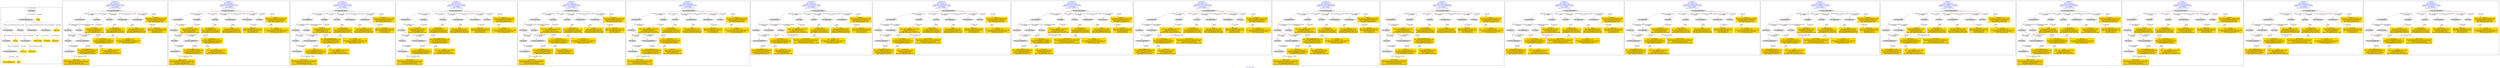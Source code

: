 digraph n0 {
fontcolor="blue"
remincross="true"
label="s22-s-moca.xml"
subgraph cluster_0 {
label="1-correct model"
n2[style="filled",color="white",fillcolor="lightgray",label="E12_Production1"];
n3[style="filled",color="white",fillcolor="lightgray",label="E21_Person1"];
n4[shape="plaintext",style="filled",fillcolor="gold",label="Process"];
n5[style="filled",color="white",fillcolor="lightgray",label="E52_Time-Span1"];
n6[style="filled",color="white",fillcolor="lightgray",label="E82_Actor_Appellation1"];
n7[shape="plaintext",style="filled",fillcolor="gold",label="person_uri"];
n8[style="filled",color="white",fillcolor="lightgray",label="E22_Man-Made_Object1"];
n9[style="filled",color="white",fillcolor="lightgray",label="E35_Title1"];
n10[style="filled",color="white",fillcolor="lightgray",label="E8_Acquisition1"];
n11[style="filled",color="white",fillcolor="lightgray",label="E54_Dimension1"];
n12[shape="plaintext",style="filled",fillcolor="gold",label="object_uri"];
n13[shape="plaintext",style="filled",fillcolor="gold",label="Artwork_Name"];
n14[style="filled",color="white",fillcolor="lightgray",label="E38_Image1"];
n15[shape="plaintext",style="filled",fillcolor="gold",label="image"];
n16[shape="plaintext",style="filled",fillcolor="gold",label="Artwork_Year"];
n17[shape="plaintext",style="filled",fillcolor="gold",label="Dimensions"];
n18[shape="plaintext",style="filled",fillcolor="gold",label="person_appellation_uri"];
n19[shape="plaintext",style="filled",fillcolor="gold",label="name"];
n20[shape="plaintext",style="filled",fillcolor="gold",label="Provenance"];
}
subgraph cluster_1 {
label="candidate 0\nlink coherence:1.0\nnode coherence:1.0\nconfidence:0.6993044662713394\nmapping score:0.5831014887571132\ncost:19.99992\n-precision:0.6-recall:0.67"
n22[style="filled",color="white",fillcolor="lightgray",label="E12_Production1"];
n23[style="filled",color="white",fillcolor="lightgray",label="E21_Person1"];
n24[style="filled",color="white",fillcolor="lightgray",label="E55_Type1"];
n25[style="filled",color="white",fillcolor="lightgray",label="E67_Birth1"];
n26[style="filled",color="white",fillcolor="lightgray",label="E82_Actor_Appellation1"];
n27[style="filled",color="white",fillcolor="lightgray",label="E22_Man-Made_Object1"];
n28[style="filled",color="white",fillcolor="lightgray",label="E30_Right1"];
n29[style="filled",color="white",fillcolor="lightgray",label="E35_Title1"];
n30[style="filled",color="white",fillcolor="lightgray",label="E40_Legal_Body1"];
n31[style="filled",color="white",fillcolor="lightgray",label="E54_Dimension1"];
n32[style="filled",color="white",fillcolor="lightgray",label="E52_Time-Span1"];
n33[shape="plaintext",style="filled",fillcolor="gold",label="Artwork_Name\n[E35_Title,label,0.822]\n[E82_Actor_Appellation,label,0.103]\n[E30_Right,P3_has_note,0.038]\n[E54_Dimension,P3_has_note,0.037]"];
n34[shape="plaintext",style="filled",fillcolor="gold",label="person_appellation_uri\n[E82_Actor_Appellation,classLink,0.89]\n[E21_Person,classLink,0.097]\n[E82_Actor_Appellation,label,0.013]\n[E30_Right,P3_has_note,0.0]"];
n35[shape="plaintext",style="filled",fillcolor="gold",label="Dimensions\n[E54_Dimension,P3_has_note,0.827]\n[E82_Actor_Appellation,label,0.172]\n[E35_Title,label,0.0]\n[E55_Type,label,0.0]"];
n36[shape="plaintext",style="filled",fillcolor="gold",label="name\n[E82_Actor_Appellation,label,0.948]\n[E35_Title,label,0.027]\n[E30_Right,P3_has_note,0.024]\n[E22_Man-Made_Object,classLink,0.001]"];
n37[shape="plaintext",style="filled",fillcolor="gold",label="Provenance\n[E30_Right,P3_has_note,0.611]\n[E40_Legal_Body,label,0.37]\n[E35_Title,label,0.018]\n[E82_Actor_Appellation,label,0.002]"];
n38[shape="plaintext",style="filled",fillcolor="gold",label="image\n[E40_Legal_Body,label,0.536]\n[E30_Right,P3_has_note,0.325]\n[E82_Actor_Appellation,label,0.075]\n[E54_Dimension,P3_has_note,0.064]"];
n39[shape="plaintext",style="filled",fillcolor="gold",label="Artwork_Year\n[E52_Time-Span,P82_at_some_time_within,0.472]\n[E52_Time-Span,P82b_end_of_the_end,0.368]\n[E52_Time-Span,label,0.091]\n[E52_Time-Span,P82a_begin_of_the_begin,0.068]"];
n40[shape="plaintext",style="filled",fillcolor="gold",label="Process\n[E55_Type,label,0.502]\n[E29_Design_or_Procedure,P3_has_note,0.492]\n[E54_Dimension,P3_has_note,0.003]\n[E35_Title,label,0.002]"];
n41[shape="plaintext",style="filled",fillcolor="gold",label="person_uri\n[E21_Person,classLink,0.507]\n[E82_Actor_Appellation,classLink,0.423]\n[E82_Actor_Appellation,label,0.07]\n[E30_Right,P3_has_note,0.0]"];
n42[shape="plaintext",style="filled",fillcolor="gold",label="object_uri\n[E22_Man-Made_Object,classLink,0.878]\n[E82_Actor_Appellation,label,0.119]\n[E30_Right,P3_has_note,0.002]\n[E40_Legal_Body,label,0.001]"];
}
subgraph cluster_2 {
label="candidate 1\nlink coherence:1.0\nnode coherence:1.0\nconfidence:0.6993044662713394\nmapping score:0.5831014887571132\ncost:19.99993\n-precision:0.6-recall:0.67"
n44[style="filled",color="white",fillcolor="lightgray",label="E12_Production1"];
n45[style="filled",color="white",fillcolor="lightgray",label="E21_Person1"];
n46[style="filled",color="white",fillcolor="lightgray",label="E67_Birth1"];
n47[style="filled",color="white",fillcolor="lightgray",label="E82_Actor_Appellation1"];
n48[style="filled",color="white",fillcolor="lightgray",label="E22_Man-Made_Object1"];
n49[style="filled",color="white",fillcolor="lightgray",label="E30_Right1"];
n50[style="filled",color="white",fillcolor="lightgray",label="E35_Title1"];
n51[style="filled",color="white",fillcolor="lightgray",label="E40_Legal_Body1"];
n52[style="filled",color="white",fillcolor="lightgray",label="E54_Dimension1"];
n53[style="filled",color="white",fillcolor="lightgray",label="E55_Type2"];
n54[style="filled",color="white",fillcolor="lightgray",label="E52_Time-Span1"];
n55[shape="plaintext",style="filled",fillcolor="gold",label="Artwork_Name\n[E35_Title,label,0.822]\n[E82_Actor_Appellation,label,0.103]\n[E30_Right,P3_has_note,0.038]\n[E54_Dimension,P3_has_note,0.037]"];
n56[shape="plaintext",style="filled",fillcolor="gold",label="person_appellation_uri\n[E82_Actor_Appellation,classLink,0.89]\n[E21_Person,classLink,0.097]\n[E82_Actor_Appellation,label,0.013]\n[E30_Right,P3_has_note,0.0]"];
n57[shape="plaintext",style="filled",fillcolor="gold",label="Dimensions\n[E54_Dimension,P3_has_note,0.827]\n[E82_Actor_Appellation,label,0.172]\n[E35_Title,label,0.0]\n[E55_Type,label,0.0]"];
n58[shape="plaintext",style="filled",fillcolor="gold",label="name\n[E82_Actor_Appellation,label,0.948]\n[E35_Title,label,0.027]\n[E30_Right,P3_has_note,0.024]\n[E22_Man-Made_Object,classLink,0.001]"];
n59[shape="plaintext",style="filled",fillcolor="gold",label="Provenance\n[E30_Right,P3_has_note,0.611]\n[E40_Legal_Body,label,0.37]\n[E35_Title,label,0.018]\n[E82_Actor_Appellation,label,0.002]"];
n60[shape="plaintext",style="filled",fillcolor="gold",label="Process\n[E55_Type,label,0.502]\n[E29_Design_or_Procedure,P3_has_note,0.492]\n[E54_Dimension,P3_has_note,0.003]\n[E35_Title,label,0.002]"];
n61[shape="plaintext",style="filled",fillcolor="gold",label="image\n[E40_Legal_Body,label,0.536]\n[E30_Right,P3_has_note,0.325]\n[E82_Actor_Appellation,label,0.075]\n[E54_Dimension,P3_has_note,0.064]"];
n62[shape="plaintext",style="filled",fillcolor="gold",label="Artwork_Year\n[E52_Time-Span,P82_at_some_time_within,0.472]\n[E52_Time-Span,P82b_end_of_the_end,0.368]\n[E52_Time-Span,label,0.091]\n[E52_Time-Span,P82a_begin_of_the_begin,0.068]"];
n63[shape="plaintext",style="filled",fillcolor="gold",label="person_uri\n[E21_Person,classLink,0.507]\n[E82_Actor_Appellation,classLink,0.423]\n[E82_Actor_Appellation,label,0.07]\n[E30_Right,P3_has_note,0.0]"];
n64[shape="plaintext",style="filled",fillcolor="gold",label="object_uri\n[E22_Man-Made_Object,classLink,0.878]\n[E82_Actor_Appellation,label,0.119]\n[E30_Right,P3_has_note,0.002]\n[E40_Legal_Body,label,0.001]"];
}
subgraph cluster_3 {
label="candidate 10\nlink coherence:1.0\nnode coherence:1.0\nconfidence:0.6115152673248909\nmapping score:0.5538384224416303\ncost:19.99992\n-precision:0.5-recall:0.56"
n66[style="filled",color="white",fillcolor="lightgray",label="E12_Production1"];
n67[style="filled",color="white",fillcolor="lightgray",label="E21_Person1"];
n68[style="filled",color="white",fillcolor="lightgray",label="E55_Type1"];
n69[style="filled",color="white",fillcolor="lightgray",label="E67_Birth1"];
n70[style="filled",color="white",fillcolor="lightgray",label="E82_Actor_Appellation1"];
n71[style="filled",color="white",fillcolor="lightgray",label="E22_Man-Made_Object1"];
n72[style="filled",color="white",fillcolor="lightgray",label="E30_Right1"];
n73[style="filled",color="white",fillcolor="lightgray",label="E35_Title1"];
n74[style="filled",color="white",fillcolor="lightgray",label="E40_Legal_Body1"];
n75[style="filled",color="white",fillcolor="lightgray",label="E54_Dimension1"];
n76[style="filled",color="white",fillcolor="lightgray",label="E52_Time-Span1"];
n77[shape="plaintext",style="filled",fillcolor="gold",label="Artwork_Name\n[E35_Title,label,0.822]\n[E82_Actor_Appellation,label,0.103]\n[E30_Right,P3_has_note,0.038]\n[E54_Dimension,P3_has_note,0.037]"];
n78[shape="plaintext",style="filled",fillcolor="gold",label="person_uri\n[E21_Person,classLink,0.507]\n[E82_Actor_Appellation,classLink,0.423]\n[E82_Actor_Appellation,label,0.07]\n[E30_Right,P3_has_note,0.0]"];
n79[shape="plaintext",style="filled",fillcolor="gold",label="Dimensions\n[E54_Dimension,P3_has_note,0.827]\n[E82_Actor_Appellation,label,0.172]\n[E35_Title,label,0.0]\n[E55_Type,label,0.0]"];
n80[shape="plaintext",style="filled",fillcolor="gold",label="name\n[E82_Actor_Appellation,label,0.948]\n[E35_Title,label,0.027]\n[E30_Right,P3_has_note,0.024]\n[E22_Man-Made_Object,classLink,0.001]"];
n81[shape="plaintext",style="filled",fillcolor="gold",label="Provenance\n[E30_Right,P3_has_note,0.611]\n[E40_Legal_Body,label,0.37]\n[E35_Title,label,0.018]\n[E82_Actor_Appellation,label,0.002]"];
n82[shape="plaintext",style="filled",fillcolor="gold",label="image\n[E40_Legal_Body,label,0.536]\n[E30_Right,P3_has_note,0.325]\n[E82_Actor_Appellation,label,0.075]\n[E54_Dimension,P3_has_note,0.064]"];
n83[shape="plaintext",style="filled",fillcolor="gold",label="Artwork_Year\n[E52_Time-Span,P82_at_some_time_within,0.472]\n[E52_Time-Span,P82b_end_of_the_end,0.368]\n[E52_Time-Span,label,0.091]\n[E52_Time-Span,P82a_begin_of_the_begin,0.068]"];
n84[shape="plaintext",style="filled",fillcolor="gold",label="Process\n[E55_Type,label,0.502]\n[E29_Design_or_Procedure,P3_has_note,0.492]\n[E54_Dimension,P3_has_note,0.003]\n[E35_Title,label,0.002]"];
n85[shape="plaintext",style="filled",fillcolor="gold",label="person_appellation_uri\n[E82_Actor_Appellation,classLink,0.89]\n[E21_Person,classLink,0.097]\n[E82_Actor_Appellation,label,0.013]\n[E30_Right,P3_has_note,0.0]"];
n86[shape="plaintext",style="filled",fillcolor="gold",label="object_uri\n[E22_Man-Made_Object,classLink,0.878]\n[E82_Actor_Appellation,label,0.119]\n[E30_Right,P3_has_note,0.002]\n[E40_Legal_Body,label,0.001]"];
}
subgraph cluster_4 {
label="candidate 11\nlink coherence:1.0\nnode coherence:1.0\nconfidence:0.6115152673248909\nmapping score:0.5538384224416303\ncost:19.99993\n-precision:0.5-recall:0.56"
n88[style="filled",color="white",fillcolor="lightgray",label="E12_Production1"];
n89[style="filled",color="white",fillcolor="lightgray",label="E21_Person1"];
n90[style="filled",color="white",fillcolor="lightgray",label="E67_Birth1"];
n91[style="filled",color="white",fillcolor="lightgray",label="E82_Actor_Appellation1"];
n92[style="filled",color="white",fillcolor="lightgray",label="E22_Man-Made_Object1"];
n93[style="filled",color="white",fillcolor="lightgray",label="E30_Right1"];
n94[style="filled",color="white",fillcolor="lightgray",label="E35_Title1"];
n95[style="filled",color="white",fillcolor="lightgray",label="E40_Legal_Body1"];
n96[style="filled",color="white",fillcolor="lightgray",label="E54_Dimension1"];
n97[style="filled",color="white",fillcolor="lightgray",label="E55_Type2"];
n98[style="filled",color="white",fillcolor="lightgray",label="E52_Time-Span1"];
n99[shape="plaintext",style="filled",fillcolor="gold",label="Artwork_Name\n[E35_Title,label,0.822]\n[E82_Actor_Appellation,label,0.103]\n[E30_Right,P3_has_note,0.038]\n[E54_Dimension,P3_has_note,0.037]"];
n100[shape="plaintext",style="filled",fillcolor="gold",label="person_uri\n[E21_Person,classLink,0.507]\n[E82_Actor_Appellation,classLink,0.423]\n[E82_Actor_Appellation,label,0.07]\n[E30_Right,P3_has_note,0.0]"];
n101[shape="plaintext",style="filled",fillcolor="gold",label="Dimensions\n[E54_Dimension,P3_has_note,0.827]\n[E82_Actor_Appellation,label,0.172]\n[E35_Title,label,0.0]\n[E55_Type,label,0.0]"];
n102[shape="plaintext",style="filled",fillcolor="gold",label="name\n[E82_Actor_Appellation,label,0.948]\n[E35_Title,label,0.027]\n[E30_Right,P3_has_note,0.024]\n[E22_Man-Made_Object,classLink,0.001]"];
n103[shape="plaintext",style="filled",fillcolor="gold",label="Provenance\n[E30_Right,P3_has_note,0.611]\n[E40_Legal_Body,label,0.37]\n[E35_Title,label,0.018]\n[E82_Actor_Appellation,label,0.002]"];
n104[shape="plaintext",style="filled",fillcolor="gold",label="Process\n[E55_Type,label,0.502]\n[E29_Design_or_Procedure,P3_has_note,0.492]\n[E54_Dimension,P3_has_note,0.003]\n[E35_Title,label,0.002]"];
n105[shape="plaintext",style="filled",fillcolor="gold",label="image\n[E40_Legal_Body,label,0.536]\n[E30_Right,P3_has_note,0.325]\n[E82_Actor_Appellation,label,0.075]\n[E54_Dimension,P3_has_note,0.064]"];
n106[shape="plaintext",style="filled",fillcolor="gold",label="Artwork_Year\n[E52_Time-Span,P82_at_some_time_within,0.472]\n[E52_Time-Span,P82b_end_of_the_end,0.368]\n[E52_Time-Span,label,0.091]\n[E52_Time-Span,P82a_begin_of_the_begin,0.068]"];
n107[shape="plaintext",style="filled",fillcolor="gold",label="person_appellation_uri\n[E82_Actor_Appellation,classLink,0.89]\n[E21_Person,classLink,0.097]\n[E82_Actor_Appellation,label,0.013]\n[E30_Right,P3_has_note,0.0]"];
n108[shape="plaintext",style="filled",fillcolor="gold",label="object_uri\n[E22_Man-Made_Object,classLink,0.878]\n[E82_Actor_Appellation,label,0.119]\n[E30_Right,P3_has_note,0.002]\n[E40_Legal_Body,label,0.001]"];
}
subgraph cluster_5 {
label="candidate 12\nlink coherence:1.0\nnode coherence:1.0\nconfidence:0.5459868989021139\nmapping score:0.5319956329673713\ncost:19.99992\n-precision:0.55-recall:0.61"
n110[style="filled",color="white",fillcolor="lightgray",label="E12_Production1"];
n111[style="filled",color="white",fillcolor="lightgray",label="E21_Person1"];
n112[style="filled",color="white",fillcolor="lightgray",label="E55_Type1"];
n113[style="filled",color="white",fillcolor="lightgray",label="E67_Birth1"];
n114[style="filled",color="white",fillcolor="lightgray",label="E82_Actor_Appellation1"];
n115[style="filled",color="white",fillcolor="lightgray",label="E22_Man-Made_Object1"];
n116[style="filled",color="white",fillcolor="lightgray",label="E30_Right1"];
n117[style="filled",color="white",fillcolor="lightgray",label="E35_Title1"];
n118[style="filled",color="white",fillcolor="lightgray",label="E40_Legal_Body1"];
n119[style="filled",color="white",fillcolor="lightgray",label="E54_Dimension1"];
n120[style="filled",color="white",fillcolor="lightgray",label="E52_Time-Span1"];
n121[shape="plaintext",style="filled",fillcolor="gold",label="Artwork_Name\n[E35_Title,label,0.822]\n[E82_Actor_Appellation,label,0.103]\n[E30_Right,P3_has_note,0.038]\n[E54_Dimension,P3_has_note,0.037]"];
n122[shape="plaintext",style="filled",fillcolor="gold",label="person_appellation_uri\n[E82_Actor_Appellation,classLink,0.89]\n[E21_Person,classLink,0.097]\n[E82_Actor_Appellation,label,0.013]\n[E30_Right,P3_has_note,0.0]"];
n123[shape="plaintext",style="filled",fillcolor="gold",label="Provenance\n[E30_Right,P3_has_note,0.611]\n[E40_Legal_Body,label,0.37]\n[E35_Title,label,0.018]\n[E82_Actor_Appellation,label,0.002]"];
n124[shape="plaintext",style="filled",fillcolor="gold",label="Dimensions\n[E54_Dimension,P3_has_note,0.827]\n[E82_Actor_Appellation,label,0.172]\n[E35_Title,label,0.0]\n[E55_Type,label,0.0]"];
n125[shape="plaintext",style="filled",fillcolor="gold",label="name\n[E82_Actor_Appellation,label,0.948]\n[E35_Title,label,0.027]\n[E30_Right,P3_has_note,0.024]\n[E22_Man-Made_Object,classLink,0.001]"];
n126[shape="plaintext",style="filled",fillcolor="gold",label="image\n[E40_Legal_Body,label,0.536]\n[E30_Right,P3_has_note,0.325]\n[E82_Actor_Appellation,label,0.075]\n[E54_Dimension,P3_has_note,0.064]"];
n127[shape="plaintext",style="filled",fillcolor="gold",label="Artwork_Year\n[E52_Time-Span,P82_at_some_time_within,0.472]\n[E52_Time-Span,P82b_end_of_the_end,0.368]\n[E52_Time-Span,label,0.091]\n[E52_Time-Span,P82a_begin_of_the_begin,0.068]"];
n128[shape="plaintext",style="filled",fillcolor="gold",label="Process\n[E55_Type,label,0.502]\n[E29_Design_or_Procedure,P3_has_note,0.492]\n[E54_Dimension,P3_has_note,0.003]\n[E35_Title,label,0.002]"];
n129[shape="plaintext",style="filled",fillcolor="gold",label="person_uri\n[E21_Person,classLink,0.507]\n[E82_Actor_Appellation,classLink,0.423]\n[E82_Actor_Appellation,label,0.07]\n[E30_Right,P3_has_note,0.0]"];
n130[shape="plaintext",style="filled",fillcolor="gold",label="object_uri\n[E22_Man-Made_Object,classLink,0.878]\n[E82_Actor_Appellation,label,0.119]\n[E30_Right,P3_has_note,0.002]\n[E40_Legal_Body,label,0.001]"];
}
subgraph cluster_6 {
label="candidate 13\nlink coherence:1.0\nnode coherence:1.0\nconfidence:0.5459868989021139\nmapping score:0.5319956329673713\ncost:19.99993\n-precision:0.55-recall:0.61"
n132[style="filled",color="white",fillcolor="lightgray",label="E12_Production1"];
n133[style="filled",color="white",fillcolor="lightgray",label="E21_Person1"];
n134[style="filled",color="white",fillcolor="lightgray",label="E67_Birth1"];
n135[style="filled",color="white",fillcolor="lightgray",label="E82_Actor_Appellation1"];
n136[style="filled",color="white",fillcolor="lightgray",label="E22_Man-Made_Object1"];
n137[style="filled",color="white",fillcolor="lightgray",label="E30_Right1"];
n138[style="filled",color="white",fillcolor="lightgray",label="E35_Title1"];
n139[style="filled",color="white",fillcolor="lightgray",label="E40_Legal_Body1"];
n140[style="filled",color="white",fillcolor="lightgray",label="E54_Dimension1"];
n141[style="filled",color="white",fillcolor="lightgray",label="E55_Type2"];
n142[style="filled",color="white",fillcolor="lightgray",label="E52_Time-Span1"];
n143[shape="plaintext",style="filled",fillcolor="gold",label="Artwork_Name\n[E35_Title,label,0.822]\n[E82_Actor_Appellation,label,0.103]\n[E30_Right,P3_has_note,0.038]\n[E54_Dimension,P3_has_note,0.037]"];
n144[shape="plaintext",style="filled",fillcolor="gold",label="person_appellation_uri\n[E82_Actor_Appellation,classLink,0.89]\n[E21_Person,classLink,0.097]\n[E82_Actor_Appellation,label,0.013]\n[E30_Right,P3_has_note,0.0]"];
n145[shape="plaintext",style="filled",fillcolor="gold",label="Provenance\n[E30_Right,P3_has_note,0.611]\n[E40_Legal_Body,label,0.37]\n[E35_Title,label,0.018]\n[E82_Actor_Appellation,label,0.002]"];
n146[shape="plaintext",style="filled",fillcolor="gold",label="Dimensions\n[E54_Dimension,P3_has_note,0.827]\n[E82_Actor_Appellation,label,0.172]\n[E35_Title,label,0.0]\n[E55_Type,label,0.0]"];
n147[shape="plaintext",style="filled",fillcolor="gold",label="name\n[E82_Actor_Appellation,label,0.948]\n[E35_Title,label,0.027]\n[E30_Right,P3_has_note,0.024]\n[E22_Man-Made_Object,classLink,0.001]"];
n148[shape="plaintext",style="filled",fillcolor="gold",label="Process\n[E55_Type,label,0.502]\n[E29_Design_or_Procedure,P3_has_note,0.492]\n[E54_Dimension,P3_has_note,0.003]\n[E35_Title,label,0.002]"];
n149[shape="plaintext",style="filled",fillcolor="gold",label="image\n[E40_Legal_Body,label,0.536]\n[E30_Right,P3_has_note,0.325]\n[E82_Actor_Appellation,label,0.075]\n[E54_Dimension,P3_has_note,0.064]"];
n150[shape="plaintext",style="filled",fillcolor="gold",label="Artwork_Year\n[E52_Time-Span,P82_at_some_time_within,0.472]\n[E52_Time-Span,P82b_end_of_the_end,0.368]\n[E52_Time-Span,label,0.091]\n[E52_Time-Span,P82a_begin_of_the_begin,0.068]"];
n151[shape="plaintext",style="filled",fillcolor="gold",label="person_uri\n[E21_Person,classLink,0.507]\n[E82_Actor_Appellation,classLink,0.423]\n[E82_Actor_Appellation,label,0.07]\n[E30_Right,P3_has_note,0.0]"];
n152[shape="plaintext",style="filled",fillcolor="gold",label="object_uri\n[E22_Man-Made_Object,classLink,0.878]\n[E82_Actor_Appellation,label,0.119]\n[E30_Right,P3_has_note,0.002]\n[E40_Legal_Body,label,0.001]"];
}
subgraph cluster_7 {
label="candidate 14\nlink coherence:1.0\nnode coherence:1.0\nconfidence:0.5355991656775854\nmapping score:0.5285330552258618\ncost:18.99993\n-precision:0.58-recall:0.61"
n154[style="filled",color="white",fillcolor="lightgray",label="E12_Production1"];
n155[style="filled",color="white",fillcolor="lightgray",label="E21_Person1"];
n156[style="filled",color="white",fillcolor="lightgray",label="E52_Time-Span2"];
n157[style="filled",color="white",fillcolor="lightgray",label="E55_Type1"];
n158[style="filled",color="white",fillcolor="lightgray",label="E82_Actor_Appellation1"];
n159[style="filled",color="white",fillcolor="lightgray",label="E22_Man-Made_Object1"];
n160[style="filled",color="white",fillcolor="lightgray",label="E30_Right1"];
n161[style="filled",color="white",fillcolor="lightgray",label="E35_Title1"];
n162[style="filled",color="white",fillcolor="lightgray",label="E40_Legal_Body1"];
n163[style="filled",color="white",fillcolor="lightgray",label="E54_Dimension1"];
n164[shape="plaintext",style="filled",fillcolor="gold",label="Artwork_Name\n[E35_Title,label,0.822]\n[E82_Actor_Appellation,label,0.103]\n[E30_Right,P3_has_note,0.038]\n[E54_Dimension,P3_has_note,0.037]"];
n165[shape="plaintext",style="filled",fillcolor="gold",label="person_appellation_uri\n[E82_Actor_Appellation,classLink,0.89]\n[E21_Person,classLink,0.097]\n[E82_Actor_Appellation,label,0.013]\n[E30_Right,P3_has_note,0.0]"];
n166[shape="plaintext",style="filled",fillcolor="gold",label="Provenance\n[E30_Right,P3_has_note,0.611]\n[E40_Legal_Body,label,0.37]\n[E35_Title,label,0.018]\n[E82_Actor_Appellation,label,0.002]"];
n167[shape="plaintext",style="filled",fillcolor="gold",label="Dimensions\n[E54_Dimension,P3_has_note,0.827]\n[E82_Actor_Appellation,label,0.172]\n[E35_Title,label,0.0]\n[E55_Type,label,0.0]"];
n168[shape="plaintext",style="filled",fillcolor="gold",label="name\n[E82_Actor_Appellation,label,0.948]\n[E35_Title,label,0.027]\n[E30_Right,P3_has_note,0.024]\n[E22_Man-Made_Object,classLink,0.001]"];
n169[shape="plaintext",style="filled",fillcolor="gold",label="image\n[E40_Legal_Body,label,0.536]\n[E30_Right,P3_has_note,0.325]\n[E82_Actor_Appellation,label,0.075]\n[E54_Dimension,P3_has_note,0.064]"];
n170[shape="plaintext",style="filled",fillcolor="gold",label="Artwork_Year\n[E52_Time-Span,P82_at_some_time_within,0.472]\n[E52_Time-Span,P82b_end_of_the_end,0.368]\n[E52_Time-Span,label,0.091]\n[E52_Time-Span,P82a_begin_of_the_begin,0.068]"];
n171[shape="plaintext",style="filled",fillcolor="gold",label="Process\n[E55_Type,label,0.502]\n[E29_Design_or_Procedure,P3_has_note,0.492]\n[E54_Dimension,P3_has_note,0.003]\n[E35_Title,label,0.002]"];
n172[shape="plaintext",style="filled",fillcolor="gold",label="person_uri\n[E21_Person,classLink,0.507]\n[E82_Actor_Appellation,classLink,0.423]\n[E82_Actor_Appellation,label,0.07]\n[E30_Right,P3_has_note,0.0]"];
n173[shape="plaintext",style="filled",fillcolor="gold",label="object_uri\n[E22_Man-Made_Object,classLink,0.878]\n[E82_Actor_Appellation,label,0.119]\n[E30_Right,P3_has_note,0.002]\n[E40_Legal_Body,label,0.001]"];
}
subgraph cluster_8 {
label="candidate 15\nlink coherence:1.0\nnode coherence:1.0\nconfidence:0.5355991656775854\nmapping score:0.5285330552258618\ncost:18.99994\n-precision:0.58-recall:0.61"
n175[style="filled",color="white",fillcolor="lightgray",label="E12_Production1"];
n176[style="filled",color="white",fillcolor="lightgray",label="E21_Person1"];
n177[style="filled",color="white",fillcolor="lightgray",label="E52_Time-Span2"];
n178[style="filled",color="white",fillcolor="lightgray",label="E82_Actor_Appellation1"];
n179[style="filled",color="white",fillcolor="lightgray",label="E22_Man-Made_Object1"];
n180[style="filled",color="white",fillcolor="lightgray",label="E30_Right1"];
n181[style="filled",color="white",fillcolor="lightgray",label="E35_Title1"];
n182[style="filled",color="white",fillcolor="lightgray",label="E40_Legal_Body1"];
n183[style="filled",color="white",fillcolor="lightgray",label="E54_Dimension1"];
n184[style="filled",color="white",fillcolor="lightgray",label="E55_Type2"];
n185[shape="plaintext",style="filled",fillcolor="gold",label="Artwork_Name\n[E35_Title,label,0.822]\n[E82_Actor_Appellation,label,0.103]\n[E30_Right,P3_has_note,0.038]\n[E54_Dimension,P3_has_note,0.037]"];
n186[shape="plaintext",style="filled",fillcolor="gold",label="person_appellation_uri\n[E82_Actor_Appellation,classLink,0.89]\n[E21_Person,classLink,0.097]\n[E82_Actor_Appellation,label,0.013]\n[E30_Right,P3_has_note,0.0]"];
n187[shape="plaintext",style="filled",fillcolor="gold",label="Provenance\n[E30_Right,P3_has_note,0.611]\n[E40_Legal_Body,label,0.37]\n[E35_Title,label,0.018]\n[E82_Actor_Appellation,label,0.002]"];
n188[shape="plaintext",style="filled",fillcolor="gold",label="Dimensions\n[E54_Dimension,P3_has_note,0.827]\n[E82_Actor_Appellation,label,0.172]\n[E35_Title,label,0.0]\n[E55_Type,label,0.0]"];
n189[shape="plaintext",style="filled",fillcolor="gold",label="name\n[E82_Actor_Appellation,label,0.948]\n[E35_Title,label,0.027]\n[E30_Right,P3_has_note,0.024]\n[E22_Man-Made_Object,classLink,0.001]"];
n190[shape="plaintext",style="filled",fillcolor="gold",label="Process\n[E55_Type,label,0.502]\n[E29_Design_or_Procedure,P3_has_note,0.492]\n[E54_Dimension,P3_has_note,0.003]\n[E35_Title,label,0.002]"];
n191[shape="plaintext",style="filled",fillcolor="gold",label="image\n[E40_Legal_Body,label,0.536]\n[E30_Right,P3_has_note,0.325]\n[E82_Actor_Appellation,label,0.075]\n[E54_Dimension,P3_has_note,0.064]"];
n192[shape="plaintext",style="filled",fillcolor="gold",label="Artwork_Year\n[E52_Time-Span,P82_at_some_time_within,0.472]\n[E52_Time-Span,P82b_end_of_the_end,0.368]\n[E52_Time-Span,label,0.091]\n[E52_Time-Span,P82a_begin_of_the_begin,0.068]"];
n193[shape="plaintext",style="filled",fillcolor="gold",label="person_uri\n[E21_Person,classLink,0.507]\n[E82_Actor_Appellation,classLink,0.423]\n[E82_Actor_Appellation,label,0.07]\n[E30_Right,P3_has_note,0.0]"];
n194[shape="plaintext",style="filled",fillcolor="gold",label="object_uri\n[E22_Man-Made_Object,classLink,0.878]\n[E82_Actor_Appellation,label,0.119]\n[E30_Right,P3_has_note,0.002]\n[E40_Legal_Body,label,0.001]"];
}
subgraph cluster_9 {
label="candidate 16\nlink coherence:1.0\nnode coherence:1.0\nconfidence:0.5055775636683654\nmapping score:0.5185258545561219\ncost:18.99993\n-precision:0.58-recall:0.61"
n196[style="filled",color="white",fillcolor="lightgray",label="E12_Production1"];
n197[style="filled",color="white",fillcolor="lightgray",label="E21_Person1"];
n198[style="filled",color="white",fillcolor="lightgray",label="E52_Time-Span2"];
n199[style="filled",color="white",fillcolor="lightgray",label="E55_Type1"];
n200[style="filled",color="white",fillcolor="lightgray",label="E82_Actor_Appellation1"];
n201[style="filled",color="white",fillcolor="lightgray",label="E22_Man-Made_Object1"];
n202[style="filled",color="white",fillcolor="lightgray",label="E30_Right1"];
n203[style="filled",color="white",fillcolor="lightgray",label="E35_Title1"];
n204[style="filled",color="white",fillcolor="lightgray",label="E40_Legal_Body1"];
n205[style="filled",color="white",fillcolor="lightgray",label="E54_Dimension1"];
n206[shape="plaintext",style="filled",fillcolor="gold",label="Artwork_Name\n[E35_Title,label,0.822]\n[E82_Actor_Appellation,label,0.103]\n[E30_Right,P3_has_note,0.038]\n[E54_Dimension,P3_has_note,0.037]"];
n207[shape="plaintext",style="filled",fillcolor="gold",label="person_appellation_uri\n[E82_Actor_Appellation,classLink,0.89]\n[E21_Person,classLink,0.097]\n[E82_Actor_Appellation,label,0.013]\n[E30_Right,P3_has_note,0.0]"];
n208[shape="plaintext",style="filled",fillcolor="gold",label="Provenance\n[E30_Right,P3_has_note,0.611]\n[E40_Legal_Body,label,0.37]\n[E35_Title,label,0.018]\n[E82_Actor_Appellation,label,0.002]"];
n209[shape="plaintext",style="filled",fillcolor="gold",label="Dimensions\n[E54_Dimension,P3_has_note,0.827]\n[E82_Actor_Appellation,label,0.172]\n[E35_Title,label,0.0]\n[E55_Type,label,0.0]"];
n210[shape="plaintext",style="filled",fillcolor="gold",label="name\n[E82_Actor_Appellation,label,0.948]\n[E35_Title,label,0.027]\n[E30_Right,P3_has_note,0.024]\n[E22_Man-Made_Object,classLink,0.001]"];
n211[shape="plaintext",style="filled",fillcolor="gold",label="image\n[E40_Legal_Body,label,0.536]\n[E30_Right,P3_has_note,0.325]\n[E82_Actor_Appellation,label,0.075]\n[E54_Dimension,P3_has_note,0.064]"];
n212[shape="plaintext",style="filled",fillcolor="gold",label="Process\n[E55_Type,label,0.502]\n[E29_Design_or_Procedure,P3_has_note,0.492]\n[E54_Dimension,P3_has_note,0.003]\n[E35_Title,label,0.002]"];
n213[shape="plaintext",style="filled",fillcolor="gold",label="Artwork_Year\n[E52_Time-Span,P82_at_some_time_within,0.472]\n[E52_Time-Span,P82b_end_of_the_end,0.368]\n[E52_Time-Span,label,0.091]\n[E52_Time-Span,P82a_begin_of_the_begin,0.068]"];
n214[shape="plaintext",style="filled",fillcolor="gold",label="person_uri\n[E21_Person,classLink,0.507]\n[E82_Actor_Appellation,classLink,0.423]\n[E82_Actor_Appellation,label,0.07]\n[E30_Right,P3_has_note,0.0]"];
n215[shape="plaintext",style="filled",fillcolor="gold",label="object_uri\n[E22_Man-Made_Object,classLink,0.878]\n[E82_Actor_Appellation,label,0.119]\n[E30_Right,P3_has_note,0.002]\n[E40_Legal_Body,label,0.001]"];
}
subgraph cluster_10 {
label="candidate 17\nlink coherence:1.0\nnode coherence:1.0\nconfidence:0.5055775636683654\nmapping score:0.5185258545561219\ncost:18.99994\n-precision:0.58-recall:0.61"
n217[style="filled",color="white",fillcolor="lightgray",label="E12_Production1"];
n218[style="filled",color="white",fillcolor="lightgray",label="E21_Person1"];
n219[style="filled",color="white",fillcolor="lightgray",label="E52_Time-Span2"];
n220[style="filled",color="white",fillcolor="lightgray",label="E82_Actor_Appellation1"];
n221[style="filled",color="white",fillcolor="lightgray",label="E22_Man-Made_Object1"];
n222[style="filled",color="white",fillcolor="lightgray",label="E30_Right1"];
n223[style="filled",color="white",fillcolor="lightgray",label="E35_Title1"];
n224[style="filled",color="white",fillcolor="lightgray",label="E40_Legal_Body1"];
n225[style="filled",color="white",fillcolor="lightgray",label="E54_Dimension1"];
n226[style="filled",color="white",fillcolor="lightgray",label="E55_Type2"];
n227[shape="plaintext",style="filled",fillcolor="gold",label="Artwork_Name\n[E35_Title,label,0.822]\n[E82_Actor_Appellation,label,0.103]\n[E30_Right,P3_has_note,0.038]\n[E54_Dimension,P3_has_note,0.037]"];
n228[shape="plaintext",style="filled",fillcolor="gold",label="person_appellation_uri\n[E82_Actor_Appellation,classLink,0.89]\n[E21_Person,classLink,0.097]\n[E82_Actor_Appellation,label,0.013]\n[E30_Right,P3_has_note,0.0]"];
n229[shape="plaintext",style="filled",fillcolor="gold",label="Provenance\n[E30_Right,P3_has_note,0.611]\n[E40_Legal_Body,label,0.37]\n[E35_Title,label,0.018]\n[E82_Actor_Appellation,label,0.002]"];
n230[shape="plaintext",style="filled",fillcolor="gold",label="Dimensions\n[E54_Dimension,P3_has_note,0.827]\n[E82_Actor_Appellation,label,0.172]\n[E35_Title,label,0.0]\n[E55_Type,label,0.0]"];
n231[shape="plaintext",style="filled",fillcolor="gold",label="name\n[E82_Actor_Appellation,label,0.948]\n[E35_Title,label,0.027]\n[E30_Right,P3_has_note,0.024]\n[E22_Man-Made_Object,classLink,0.001]"];
n232[shape="plaintext",style="filled",fillcolor="gold",label="Process\n[E55_Type,label,0.502]\n[E29_Design_or_Procedure,P3_has_note,0.492]\n[E54_Dimension,P3_has_note,0.003]\n[E35_Title,label,0.002]"];
n233[shape="plaintext",style="filled",fillcolor="gold",label="image\n[E40_Legal_Body,label,0.536]\n[E30_Right,P3_has_note,0.325]\n[E82_Actor_Appellation,label,0.075]\n[E54_Dimension,P3_has_note,0.064]"];
n234[shape="plaintext",style="filled",fillcolor="gold",label="Artwork_Year\n[E52_Time-Span,P82_at_some_time_within,0.472]\n[E52_Time-Span,P82b_end_of_the_end,0.368]\n[E52_Time-Span,label,0.091]\n[E52_Time-Span,P82a_begin_of_the_begin,0.068]"];
n235[shape="plaintext",style="filled",fillcolor="gold",label="person_uri\n[E21_Person,classLink,0.507]\n[E82_Actor_Appellation,classLink,0.423]\n[E82_Actor_Appellation,label,0.07]\n[E30_Right,P3_has_note,0.0]"];
n236[shape="plaintext",style="filled",fillcolor="gold",label="object_uri\n[E22_Man-Made_Object,classLink,0.878]\n[E82_Actor_Appellation,label,0.119]\n[E30_Right,P3_has_note,0.002]\n[E40_Legal_Body,label,0.001]"];
}
subgraph cluster_11 {
label="candidate 18\nlink coherence:1.0\nnode coherence:1.0\nconfidence:0.45819769995566545\nmapping score:0.5027325666518885\ncost:19.99992\n-precision:0.45-recall:0.5"
n238[style="filled",color="white",fillcolor="lightgray",label="E12_Production1"];
n239[style="filled",color="white",fillcolor="lightgray",label="E21_Person1"];
n240[style="filled",color="white",fillcolor="lightgray",label="E55_Type1"];
n241[style="filled",color="white",fillcolor="lightgray",label="E67_Birth1"];
n242[style="filled",color="white",fillcolor="lightgray",label="E82_Actor_Appellation1"];
n243[style="filled",color="white",fillcolor="lightgray",label="E22_Man-Made_Object1"];
n244[style="filled",color="white",fillcolor="lightgray",label="E30_Right1"];
n245[style="filled",color="white",fillcolor="lightgray",label="E35_Title1"];
n246[style="filled",color="white",fillcolor="lightgray",label="E40_Legal_Body1"];
n247[style="filled",color="white",fillcolor="lightgray",label="E54_Dimension1"];
n248[style="filled",color="white",fillcolor="lightgray",label="E52_Time-Span1"];
n249[shape="plaintext",style="filled",fillcolor="gold",label="Artwork_Name\n[E35_Title,label,0.822]\n[E82_Actor_Appellation,label,0.103]\n[E30_Right,P3_has_note,0.038]\n[E54_Dimension,P3_has_note,0.037]"];
n250[shape="plaintext",style="filled",fillcolor="gold",label="person_uri\n[E21_Person,classLink,0.507]\n[E82_Actor_Appellation,classLink,0.423]\n[E82_Actor_Appellation,label,0.07]\n[E30_Right,P3_has_note,0.0]"];
n251[shape="plaintext",style="filled",fillcolor="gold",label="Provenance\n[E30_Right,P3_has_note,0.611]\n[E40_Legal_Body,label,0.37]\n[E35_Title,label,0.018]\n[E82_Actor_Appellation,label,0.002]"];
n252[shape="plaintext",style="filled",fillcolor="gold",label="Dimensions\n[E54_Dimension,P3_has_note,0.827]\n[E82_Actor_Appellation,label,0.172]\n[E35_Title,label,0.0]\n[E55_Type,label,0.0]"];
n253[shape="plaintext",style="filled",fillcolor="gold",label="name\n[E82_Actor_Appellation,label,0.948]\n[E35_Title,label,0.027]\n[E30_Right,P3_has_note,0.024]\n[E22_Man-Made_Object,classLink,0.001]"];
n254[shape="plaintext",style="filled",fillcolor="gold",label="image\n[E40_Legal_Body,label,0.536]\n[E30_Right,P3_has_note,0.325]\n[E82_Actor_Appellation,label,0.075]\n[E54_Dimension,P3_has_note,0.064]"];
n255[shape="plaintext",style="filled",fillcolor="gold",label="Artwork_Year\n[E52_Time-Span,P82_at_some_time_within,0.472]\n[E52_Time-Span,P82b_end_of_the_end,0.368]\n[E52_Time-Span,label,0.091]\n[E52_Time-Span,P82a_begin_of_the_begin,0.068]"];
n256[shape="plaintext",style="filled",fillcolor="gold",label="Process\n[E55_Type,label,0.502]\n[E29_Design_or_Procedure,P3_has_note,0.492]\n[E54_Dimension,P3_has_note,0.003]\n[E35_Title,label,0.002]"];
n257[shape="plaintext",style="filled",fillcolor="gold",label="person_appellation_uri\n[E82_Actor_Appellation,classLink,0.89]\n[E21_Person,classLink,0.097]\n[E82_Actor_Appellation,label,0.013]\n[E30_Right,P3_has_note,0.0]"];
n258[shape="plaintext",style="filled",fillcolor="gold",label="object_uri\n[E22_Man-Made_Object,classLink,0.878]\n[E82_Actor_Appellation,label,0.119]\n[E30_Right,P3_has_note,0.002]\n[E40_Legal_Body,label,0.001]"];
}
subgraph cluster_12 {
label="candidate 19\nlink coherence:1.0\nnode coherence:1.0\nconfidence:0.45819769995566545\nmapping score:0.5027325666518885\ncost:19.99993\n-precision:0.45-recall:0.5"
n260[style="filled",color="white",fillcolor="lightgray",label="E12_Production1"];
n261[style="filled",color="white",fillcolor="lightgray",label="E21_Person1"];
n262[style="filled",color="white",fillcolor="lightgray",label="E67_Birth1"];
n263[style="filled",color="white",fillcolor="lightgray",label="E82_Actor_Appellation1"];
n264[style="filled",color="white",fillcolor="lightgray",label="E22_Man-Made_Object1"];
n265[style="filled",color="white",fillcolor="lightgray",label="E30_Right1"];
n266[style="filled",color="white",fillcolor="lightgray",label="E35_Title1"];
n267[style="filled",color="white",fillcolor="lightgray",label="E40_Legal_Body1"];
n268[style="filled",color="white",fillcolor="lightgray",label="E54_Dimension1"];
n269[style="filled",color="white",fillcolor="lightgray",label="E55_Type2"];
n270[style="filled",color="white",fillcolor="lightgray",label="E52_Time-Span1"];
n271[shape="plaintext",style="filled",fillcolor="gold",label="Artwork_Name\n[E35_Title,label,0.822]\n[E82_Actor_Appellation,label,0.103]\n[E30_Right,P3_has_note,0.038]\n[E54_Dimension,P3_has_note,0.037]"];
n272[shape="plaintext",style="filled",fillcolor="gold",label="person_uri\n[E21_Person,classLink,0.507]\n[E82_Actor_Appellation,classLink,0.423]\n[E82_Actor_Appellation,label,0.07]\n[E30_Right,P3_has_note,0.0]"];
n273[shape="plaintext",style="filled",fillcolor="gold",label="Provenance\n[E30_Right,P3_has_note,0.611]\n[E40_Legal_Body,label,0.37]\n[E35_Title,label,0.018]\n[E82_Actor_Appellation,label,0.002]"];
n274[shape="plaintext",style="filled",fillcolor="gold",label="Dimensions\n[E54_Dimension,P3_has_note,0.827]\n[E82_Actor_Appellation,label,0.172]\n[E35_Title,label,0.0]\n[E55_Type,label,0.0]"];
n275[shape="plaintext",style="filled",fillcolor="gold",label="name\n[E82_Actor_Appellation,label,0.948]\n[E35_Title,label,0.027]\n[E30_Right,P3_has_note,0.024]\n[E22_Man-Made_Object,classLink,0.001]"];
n276[shape="plaintext",style="filled",fillcolor="gold",label="Process\n[E55_Type,label,0.502]\n[E29_Design_or_Procedure,P3_has_note,0.492]\n[E54_Dimension,P3_has_note,0.003]\n[E35_Title,label,0.002]"];
n277[shape="plaintext",style="filled",fillcolor="gold",label="image\n[E40_Legal_Body,label,0.536]\n[E30_Right,P3_has_note,0.325]\n[E82_Actor_Appellation,label,0.075]\n[E54_Dimension,P3_has_note,0.064]"];
n278[shape="plaintext",style="filled",fillcolor="gold",label="Artwork_Year\n[E52_Time-Span,P82_at_some_time_within,0.472]\n[E52_Time-Span,P82b_end_of_the_end,0.368]\n[E52_Time-Span,label,0.091]\n[E52_Time-Span,P82a_begin_of_the_begin,0.068]"];
n279[shape="plaintext",style="filled",fillcolor="gold",label="person_appellation_uri\n[E82_Actor_Appellation,classLink,0.89]\n[E21_Person,classLink,0.097]\n[E82_Actor_Appellation,label,0.013]\n[E30_Right,P3_has_note,0.0]"];
n280[shape="plaintext",style="filled",fillcolor="gold",label="object_uri\n[E22_Man-Made_Object,classLink,0.878]\n[E82_Actor_Appellation,label,0.119]\n[E30_Right,P3_has_note,0.002]\n[E40_Legal_Body,label,0.001]"];
}
subgraph cluster_13 {
label="candidate 2\nlink coherence:1.0\nnode coherence:1.0\nconfidence:0.6889167330468109\nmapping score:0.5796389110156036\ncost:18.99993\n-precision:0.63-recall:0.67"
n282[style="filled",color="white",fillcolor="lightgray",label="E12_Production1"];
n283[style="filled",color="white",fillcolor="lightgray",label="E21_Person1"];
n284[style="filled",color="white",fillcolor="lightgray",label="E52_Time-Span2"];
n285[style="filled",color="white",fillcolor="lightgray",label="E55_Type1"];
n286[style="filled",color="white",fillcolor="lightgray",label="E82_Actor_Appellation1"];
n287[style="filled",color="white",fillcolor="lightgray",label="E22_Man-Made_Object1"];
n288[style="filled",color="white",fillcolor="lightgray",label="E30_Right1"];
n289[style="filled",color="white",fillcolor="lightgray",label="E35_Title1"];
n290[style="filled",color="white",fillcolor="lightgray",label="E40_Legal_Body1"];
n291[style="filled",color="white",fillcolor="lightgray",label="E54_Dimension1"];
n292[shape="plaintext",style="filled",fillcolor="gold",label="Artwork_Name\n[E35_Title,label,0.822]\n[E82_Actor_Appellation,label,0.103]\n[E30_Right,P3_has_note,0.038]\n[E54_Dimension,P3_has_note,0.037]"];
n293[shape="plaintext",style="filled",fillcolor="gold",label="person_appellation_uri\n[E82_Actor_Appellation,classLink,0.89]\n[E21_Person,classLink,0.097]\n[E82_Actor_Appellation,label,0.013]\n[E30_Right,P3_has_note,0.0]"];
n294[shape="plaintext",style="filled",fillcolor="gold",label="Dimensions\n[E54_Dimension,P3_has_note,0.827]\n[E82_Actor_Appellation,label,0.172]\n[E35_Title,label,0.0]\n[E55_Type,label,0.0]"];
n295[shape="plaintext",style="filled",fillcolor="gold",label="name\n[E82_Actor_Appellation,label,0.948]\n[E35_Title,label,0.027]\n[E30_Right,P3_has_note,0.024]\n[E22_Man-Made_Object,classLink,0.001]"];
n296[shape="plaintext",style="filled",fillcolor="gold",label="Provenance\n[E30_Right,P3_has_note,0.611]\n[E40_Legal_Body,label,0.37]\n[E35_Title,label,0.018]\n[E82_Actor_Appellation,label,0.002]"];
n297[shape="plaintext",style="filled",fillcolor="gold",label="image\n[E40_Legal_Body,label,0.536]\n[E30_Right,P3_has_note,0.325]\n[E82_Actor_Appellation,label,0.075]\n[E54_Dimension,P3_has_note,0.064]"];
n298[shape="plaintext",style="filled",fillcolor="gold",label="Artwork_Year\n[E52_Time-Span,P82_at_some_time_within,0.472]\n[E52_Time-Span,P82b_end_of_the_end,0.368]\n[E52_Time-Span,label,0.091]\n[E52_Time-Span,P82a_begin_of_the_begin,0.068]"];
n299[shape="plaintext",style="filled",fillcolor="gold",label="Process\n[E55_Type,label,0.502]\n[E29_Design_or_Procedure,P3_has_note,0.492]\n[E54_Dimension,P3_has_note,0.003]\n[E35_Title,label,0.002]"];
n300[shape="plaintext",style="filled",fillcolor="gold",label="person_uri\n[E21_Person,classLink,0.507]\n[E82_Actor_Appellation,classLink,0.423]\n[E82_Actor_Appellation,label,0.07]\n[E30_Right,P3_has_note,0.0]"];
n301[shape="plaintext",style="filled",fillcolor="gold",label="object_uri\n[E22_Man-Made_Object,classLink,0.878]\n[E82_Actor_Appellation,label,0.119]\n[E30_Right,P3_has_note,0.002]\n[E40_Legal_Body,label,0.001]"];
}
subgraph cluster_14 {
label="candidate 3\nlink coherence:1.0\nnode coherence:1.0\nconfidence:0.6889167330468109\nmapping score:0.5796389110156036\ncost:18.99994\n-precision:0.63-recall:0.67"
n303[style="filled",color="white",fillcolor="lightgray",label="E12_Production1"];
n304[style="filled",color="white",fillcolor="lightgray",label="E21_Person1"];
n305[style="filled",color="white",fillcolor="lightgray",label="E52_Time-Span2"];
n306[style="filled",color="white",fillcolor="lightgray",label="E82_Actor_Appellation1"];
n307[style="filled",color="white",fillcolor="lightgray",label="E22_Man-Made_Object1"];
n308[style="filled",color="white",fillcolor="lightgray",label="E30_Right1"];
n309[style="filled",color="white",fillcolor="lightgray",label="E35_Title1"];
n310[style="filled",color="white",fillcolor="lightgray",label="E40_Legal_Body1"];
n311[style="filled",color="white",fillcolor="lightgray",label="E54_Dimension1"];
n312[style="filled",color="white",fillcolor="lightgray",label="E55_Type2"];
n313[shape="plaintext",style="filled",fillcolor="gold",label="Artwork_Name\n[E35_Title,label,0.822]\n[E82_Actor_Appellation,label,0.103]\n[E30_Right,P3_has_note,0.038]\n[E54_Dimension,P3_has_note,0.037]"];
n314[shape="plaintext",style="filled",fillcolor="gold",label="person_appellation_uri\n[E82_Actor_Appellation,classLink,0.89]\n[E21_Person,classLink,0.097]\n[E82_Actor_Appellation,label,0.013]\n[E30_Right,P3_has_note,0.0]"];
n315[shape="plaintext",style="filled",fillcolor="gold",label="Dimensions\n[E54_Dimension,P3_has_note,0.827]\n[E82_Actor_Appellation,label,0.172]\n[E35_Title,label,0.0]\n[E55_Type,label,0.0]"];
n316[shape="plaintext",style="filled",fillcolor="gold",label="name\n[E82_Actor_Appellation,label,0.948]\n[E35_Title,label,0.027]\n[E30_Right,P3_has_note,0.024]\n[E22_Man-Made_Object,classLink,0.001]"];
n317[shape="plaintext",style="filled",fillcolor="gold",label="Provenance\n[E30_Right,P3_has_note,0.611]\n[E40_Legal_Body,label,0.37]\n[E35_Title,label,0.018]\n[E82_Actor_Appellation,label,0.002]"];
n318[shape="plaintext",style="filled",fillcolor="gold",label="Process\n[E55_Type,label,0.502]\n[E29_Design_or_Procedure,P3_has_note,0.492]\n[E54_Dimension,P3_has_note,0.003]\n[E35_Title,label,0.002]"];
n319[shape="plaintext",style="filled",fillcolor="gold",label="image\n[E40_Legal_Body,label,0.536]\n[E30_Right,P3_has_note,0.325]\n[E82_Actor_Appellation,label,0.075]\n[E54_Dimension,P3_has_note,0.064]"];
n320[shape="plaintext",style="filled",fillcolor="gold",label="Artwork_Year\n[E52_Time-Span,P82_at_some_time_within,0.472]\n[E52_Time-Span,P82b_end_of_the_end,0.368]\n[E52_Time-Span,label,0.091]\n[E52_Time-Span,P82a_begin_of_the_begin,0.068]"];
n321[shape="plaintext",style="filled",fillcolor="gold",label="person_uri\n[E21_Person,classLink,0.507]\n[E82_Actor_Appellation,classLink,0.423]\n[E82_Actor_Appellation,label,0.07]\n[E30_Right,P3_has_note,0.0]"];
n322[shape="plaintext",style="filled",fillcolor="gold",label="object_uri\n[E22_Man-Made_Object,classLink,0.878]\n[E82_Actor_Appellation,label,0.119]\n[E30_Right,P3_has_note,0.002]\n[E40_Legal_Body,label,0.001]"];
}
subgraph cluster_15 {
label="candidate 4\nlink coherence:1.0\nnode coherence:1.0\nconfidence:0.6588951310375909\nmapping score:0.5696317103458636\ncost:18.99993\n-precision:0.63-recall:0.67"
n324[style="filled",color="white",fillcolor="lightgray",label="E12_Production1"];
n325[style="filled",color="white",fillcolor="lightgray",label="E21_Person1"];
n326[style="filled",color="white",fillcolor="lightgray",label="E52_Time-Span2"];
n327[style="filled",color="white",fillcolor="lightgray",label="E55_Type1"];
n328[style="filled",color="white",fillcolor="lightgray",label="E82_Actor_Appellation1"];
n329[style="filled",color="white",fillcolor="lightgray",label="E22_Man-Made_Object1"];
n330[style="filled",color="white",fillcolor="lightgray",label="E30_Right1"];
n331[style="filled",color="white",fillcolor="lightgray",label="E35_Title1"];
n332[style="filled",color="white",fillcolor="lightgray",label="E40_Legal_Body1"];
n333[style="filled",color="white",fillcolor="lightgray",label="E54_Dimension1"];
n334[shape="plaintext",style="filled",fillcolor="gold",label="Artwork_Name\n[E35_Title,label,0.822]\n[E82_Actor_Appellation,label,0.103]\n[E30_Right,P3_has_note,0.038]\n[E54_Dimension,P3_has_note,0.037]"];
n335[shape="plaintext",style="filled",fillcolor="gold",label="person_appellation_uri\n[E82_Actor_Appellation,classLink,0.89]\n[E21_Person,classLink,0.097]\n[E82_Actor_Appellation,label,0.013]\n[E30_Right,P3_has_note,0.0]"];
n336[shape="plaintext",style="filled",fillcolor="gold",label="Dimensions\n[E54_Dimension,P3_has_note,0.827]\n[E82_Actor_Appellation,label,0.172]\n[E35_Title,label,0.0]\n[E55_Type,label,0.0]"];
n337[shape="plaintext",style="filled",fillcolor="gold",label="name\n[E82_Actor_Appellation,label,0.948]\n[E35_Title,label,0.027]\n[E30_Right,P3_has_note,0.024]\n[E22_Man-Made_Object,classLink,0.001]"];
n338[shape="plaintext",style="filled",fillcolor="gold",label="Provenance\n[E30_Right,P3_has_note,0.611]\n[E40_Legal_Body,label,0.37]\n[E35_Title,label,0.018]\n[E82_Actor_Appellation,label,0.002]"];
n339[shape="plaintext",style="filled",fillcolor="gold",label="image\n[E40_Legal_Body,label,0.536]\n[E30_Right,P3_has_note,0.325]\n[E82_Actor_Appellation,label,0.075]\n[E54_Dimension,P3_has_note,0.064]"];
n340[shape="plaintext",style="filled",fillcolor="gold",label="Process\n[E55_Type,label,0.502]\n[E29_Design_or_Procedure,P3_has_note,0.492]\n[E54_Dimension,P3_has_note,0.003]\n[E35_Title,label,0.002]"];
n341[shape="plaintext",style="filled",fillcolor="gold",label="Artwork_Year\n[E52_Time-Span,P82_at_some_time_within,0.472]\n[E52_Time-Span,P82b_end_of_the_end,0.368]\n[E52_Time-Span,label,0.091]\n[E52_Time-Span,P82a_begin_of_the_begin,0.068]"];
n342[shape="plaintext",style="filled",fillcolor="gold",label="person_uri\n[E21_Person,classLink,0.507]\n[E82_Actor_Appellation,classLink,0.423]\n[E82_Actor_Appellation,label,0.07]\n[E30_Right,P3_has_note,0.0]"];
n343[shape="plaintext",style="filled",fillcolor="gold",label="object_uri\n[E22_Man-Made_Object,classLink,0.878]\n[E82_Actor_Appellation,label,0.119]\n[E30_Right,P3_has_note,0.002]\n[E40_Legal_Body,label,0.001]"];
}
subgraph cluster_16 {
label="candidate 5\nlink coherence:1.0\nnode coherence:1.0\nconfidence:0.6588951310375909\nmapping score:0.5696317103458636\ncost:18.99994\n-precision:0.63-recall:0.67"
n345[style="filled",color="white",fillcolor="lightgray",label="E12_Production1"];
n346[style="filled",color="white",fillcolor="lightgray",label="E21_Person1"];
n347[style="filled",color="white",fillcolor="lightgray",label="E52_Time-Span2"];
n348[style="filled",color="white",fillcolor="lightgray",label="E82_Actor_Appellation1"];
n349[style="filled",color="white",fillcolor="lightgray",label="E22_Man-Made_Object1"];
n350[style="filled",color="white",fillcolor="lightgray",label="E30_Right1"];
n351[style="filled",color="white",fillcolor="lightgray",label="E35_Title1"];
n352[style="filled",color="white",fillcolor="lightgray",label="E40_Legal_Body1"];
n353[style="filled",color="white",fillcolor="lightgray",label="E54_Dimension1"];
n354[style="filled",color="white",fillcolor="lightgray",label="E55_Type2"];
n355[shape="plaintext",style="filled",fillcolor="gold",label="Artwork_Name\n[E35_Title,label,0.822]\n[E82_Actor_Appellation,label,0.103]\n[E30_Right,P3_has_note,0.038]\n[E54_Dimension,P3_has_note,0.037]"];
n356[shape="plaintext",style="filled",fillcolor="gold",label="person_appellation_uri\n[E82_Actor_Appellation,classLink,0.89]\n[E21_Person,classLink,0.097]\n[E82_Actor_Appellation,label,0.013]\n[E30_Right,P3_has_note,0.0]"];
n357[shape="plaintext",style="filled",fillcolor="gold",label="Dimensions\n[E54_Dimension,P3_has_note,0.827]\n[E82_Actor_Appellation,label,0.172]\n[E35_Title,label,0.0]\n[E55_Type,label,0.0]"];
n358[shape="plaintext",style="filled",fillcolor="gold",label="name\n[E82_Actor_Appellation,label,0.948]\n[E35_Title,label,0.027]\n[E30_Right,P3_has_note,0.024]\n[E22_Man-Made_Object,classLink,0.001]"];
n359[shape="plaintext",style="filled",fillcolor="gold",label="Provenance\n[E30_Right,P3_has_note,0.611]\n[E40_Legal_Body,label,0.37]\n[E35_Title,label,0.018]\n[E82_Actor_Appellation,label,0.002]"];
n360[shape="plaintext",style="filled",fillcolor="gold",label="Process\n[E55_Type,label,0.502]\n[E29_Design_or_Procedure,P3_has_note,0.492]\n[E54_Dimension,P3_has_note,0.003]\n[E35_Title,label,0.002]"];
n361[shape="plaintext",style="filled",fillcolor="gold",label="image\n[E40_Legal_Body,label,0.536]\n[E30_Right,P3_has_note,0.325]\n[E82_Actor_Appellation,label,0.075]\n[E54_Dimension,P3_has_note,0.064]"];
n362[shape="plaintext",style="filled",fillcolor="gold",label="Artwork_Year\n[E52_Time-Span,P82_at_some_time_within,0.472]\n[E52_Time-Span,P82b_end_of_the_end,0.368]\n[E52_Time-Span,label,0.091]\n[E52_Time-Span,P82a_begin_of_the_begin,0.068]"];
n363[shape="plaintext",style="filled",fillcolor="gold",label="person_uri\n[E21_Person,classLink,0.507]\n[E82_Actor_Appellation,classLink,0.423]\n[E82_Actor_Appellation,label,0.07]\n[E30_Right,P3_has_note,0.0]"];
n364[shape="plaintext",style="filled",fillcolor="gold",label="object_uri\n[E22_Man-Made_Object,classLink,0.878]\n[E82_Actor_Appellation,label,0.119]\n[E30_Right,P3_has_note,0.002]\n[E40_Legal_Body,label,0.001]"];
}
subgraph cluster_17 {
label="candidate 6\nlink coherence:1.0\nnode coherence:1.0\nconfidence:0.6540761289586202\nmapping score:0.5680253763195401\ncost:19.99992\n-precision:0.6-recall:0.67"
n366[style="filled",color="white",fillcolor="lightgray",label="E12_Production1"];
n367[style="filled",color="white",fillcolor="lightgray",label="E21_Person1"];
n368[style="filled",color="white",fillcolor="lightgray",label="E55_Type1"];
n369[style="filled",color="white",fillcolor="lightgray",label="E67_Birth1"];
n370[style="filled",color="white",fillcolor="lightgray",label="E82_Actor_Appellation1"];
n371[style="filled",color="white",fillcolor="lightgray",label="E22_Man-Made_Object1"];
n372[style="filled",color="white",fillcolor="lightgray",label="E30_Right1"];
n373[style="filled",color="white",fillcolor="lightgray",label="E35_Title1"];
n374[style="filled",color="white",fillcolor="lightgray",label="E40_Legal_Body1"];
n375[style="filled",color="white",fillcolor="lightgray",label="E54_Dimension1"];
n376[style="filled",color="white",fillcolor="lightgray",label="E52_Time-Span1"];
n377[shape="plaintext",style="filled",fillcolor="gold",label="Artwork_Name\n[E35_Title,label,0.822]\n[E82_Actor_Appellation,label,0.103]\n[E30_Right,P3_has_note,0.038]\n[E54_Dimension,P3_has_note,0.037]"];
n378[shape="plaintext",style="filled",fillcolor="gold",label="person_appellation_uri\n[E82_Actor_Appellation,classLink,0.89]\n[E21_Person,classLink,0.097]\n[E82_Actor_Appellation,label,0.013]\n[E30_Right,P3_has_note,0.0]"];
n379[shape="plaintext",style="filled",fillcolor="gold",label="Dimensions\n[E54_Dimension,P3_has_note,0.827]\n[E82_Actor_Appellation,label,0.172]\n[E35_Title,label,0.0]\n[E55_Type,label,0.0]"];
n380[shape="plaintext",style="filled",fillcolor="gold",label="name\n[E82_Actor_Appellation,label,0.948]\n[E35_Title,label,0.027]\n[E30_Right,P3_has_note,0.024]\n[E22_Man-Made_Object,classLink,0.001]"];
n381[shape="plaintext",style="filled",fillcolor="gold",label="image\n[E40_Legal_Body,label,0.536]\n[E30_Right,P3_has_note,0.325]\n[E82_Actor_Appellation,label,0.075]\n[E54_Dimension,P3_has_note,0.064]"];
n382[shape="plaintext",style="filled",fillcolor="gold",label="Provenance\n[E30_Right,P3_has_note,0.611]\n[E40_Legal_Body,label,0.37]\n[E35_Title,label,0.018]\n[E82_Actor_Appellation,label,0.002]"];
n383[shape="plaintext",style="filled",fillcolor="gold",label="Artwork_Year\n[E52_Time-Span,P82_at_some_time_within,0.472]\n[E52_Time-Span,P82b_end_of_the_end,0.368]\n[E52_Time-Span,label,0.091]\n[E52_Time-Span,P82a_begin_of_the_begin,0.068]"];
n384[shape="plaintext",style="filled",fillcolor="gold",label="Process\n[E55_Type,label,0.502]\n[E29_Design_or_Procedure,P3_has_note,0.492]\n[E54_Dimension,P3_has_note,0.003]\n[E35_Title,label,0.002]"];
n385[shape="plaintext",style="filled",fillcolor="gold",label="person_uri\n[E21_Person,classLink,0.507]\n[E82_Actor_Appellation,classLink,0.423]\n[E82_Actor_Appellation,label,0.07]\n[E30_Right,P3_has_note,0.0]"];
n386[shape="plaintext",style="filled",fillcolor="gold",label="object_uri\n[E22_Man-Made_Object,classLink,0.878]\n[E82_Actor_Appellation,label,0.119]\n[E30_Right,P3_has_note,0.002]\n[E40_Legal_Body,label,0.001]"];
}
subgraph cluster_18 {
label="candidate 7\nlink coherence:1.0\nnode coherence:1.0\nconfidence:0.6540761289586202\nmapping score:0.5680253763195401\ncost:19.99993\n-precision:0.6-recall:0.67"
n388[style="filled",color="white",fillcolor="lightgray",label="E12_Production1"];
n389[style="filled",color="white",fillcolor="lightgray",label="E21_Person1"];
n390[style="filled",color="white",fillcolor="lightgray",label="E67_Birth1"];
n391[style="filled",color="white",fillcolor="lightgray",label="E82_Actor_Appellation1"];
n392[style="filled",color="white",fillcolor="lightgray",label="E22_Man-Made_Object1"];
n393[style="filled",color="white",fillcolor="lightgray",label="E30_Right1"];
n394[style="filled",color="white",fillcolor="lightgray",label="E35_Title1"];
n395[style="filled",color="white",fillcolor="lightgray",label="E40_Legal_Body1"];
n396[style="filled",color="white",fillcolor="lightgray",label="E54_Dimension1"];
n397[style="filled",color="white",fillcolor="lightgray",label="E55_Type2"];
n398[style="filled",color="white",fillcolor="lightgray",label="E52_Time-Span1"];
n399[shape="plaintext",style="filled",fillcolor="gold",label="Artwork_Name\n[E35_Title,label,0.822]\n[E82_Actor_Appellation,label,0.103]\n[E30_Right,P3_has_note,0.038]\n[E54_Dimension,P3_has_note,0.037]"];
n400[shape="plaintext",style="filled",fillcolor="gold",label="person_appellation_uri\n[E82_Actor_Appellation,classLink,0.89]\n[E21_Person,classLink,0.097]\n[E82_Actor_Appellation,label,0.013]\n[E30_Right,P3_has_note,0.0]"];
n401[shape="plaintext",style="filled",fillcolor="gold",label="Dimensions\n[E54_Dimension,P3_has_note,0.827]\n[E82_Actor_Appellation,label,0.172]\n[E35_Title,label,0.0]\n[E55_Type,label,0.0]"];
n402[shape="plaintext",style="filled",fillcolor="gold",label="name\n[E82_Actor_Appellation,label,0.948]\n[E35_Title,label,0.027]\n[E30_Right,P3_has_note,0.024]\n[E22_Man-Made_Object,classLink,0.001]"];
n403[shape="plaintext",style="filled",fillcolor="gold",label="image\n[E40_Legal_Body,label,0.536]\n[E30_Right,P3_has_note,0.325]\n[E82_Actor_Appellation,label,0.075]\n[E54_Dimension,P3_has_note,0.064]"];
n404[shape="plaintext",style="filled",fillcolor="gold",label="Process\n[E55_Type,label,0.502]\n[E29_Design_or_Procedure,P3_has_note,0.492]\n[E54_Dimension,P3_has_note,0.003]\n[E35_Title,label,0.002]"];
n405[shape="plaintext",style="filled",fillcolor="gold",label="Provenance\n[E30_Right,P3_has_note,0.611]\n[E40_Legal_Body,label,0.37]\n[E35_Title,label,0.018]\n[E82_Actor_Appellation,label,0.002]"];
n406[shape="plaintext",style="filled",fillcolor="gold",label="Artwork_Year\n[E52_Time-Span,P82_at_some_time_within,0.472]\n[E52_Time-Span,P82b_end_of_the_end,0.368]\n[E52_Time-Span,label,0.091]\n[E52_Time-Span,P82a_begin_of_the_begin,0.068]"];
n407[shape="plaintext",style="filled",fillcolor="gold",label="person_uri\n[E21_Person,classLink,0.507]\n[E82_Actor_Appellation,classLink,0.423]\n[E82_Actor_Appellation,label,0.07]\n[E30_Right,P3_has_note,0.0]"];
n408[shape="plaintext",style="filled",fillcolor="gold",label="object_uri\n[E22_Man-Made_Object,classLink,0.878]\n[E82_Actor_Appellation,label,0.119]\n[E30_Right,P3_has_note,0.002]\n[E40_Legal_Body,label,0.001]"];
}
subgraph cluster_19 {
label="candidate 8\nlink coherence:1.0\nnode coherence:1.0\nconfidence:0.6436883957340915\nmapping score:0.5645627985780305\ncost:18.99993\n-precision:0.63-recall:0.67"
n410[style="filled",color="white",fillcolor="lightgray",label="E12_Production1"];
n411[style="filled",color="white",fillcolor="lightgray",label="E21_Person1"];
n412[style="filled",color="white",fillcolor="lightgray",label="E52_Time-Span2"];
n413[style="filled",color="white",fillcolor="lightgray",label="E55_Type1"];
n414[style="filled",color="white",fillcolor="lightgray",label="E82_Actor_Appellation1"];
n415[style="filled",color="white",fillcolor="lightgray",label="E22_Man-Made_Object1"];
n416[style="filled",color="white",fillcolor="lightgray",label="E30_Right1"];
n417[style="filled",color="white",fillcolor="lightgray",label="E35_Title1"];
n418[style="filled",color="white",fillcolor="lightgray",label="E40_Legal_Body1"];
n419[style="filled",color="white",fillcolor="lightgray",label="E54_Dimension1"];
n420[shape="plaintext",style="filled",fillcolor="gold",label="Artwork_Name\n[E35_Title,label,0.822]\n[E82_Actor_Appellation,label,0.103]\n[E30_Right,P3_has_note,0.038]\n[E54_Dimension,P3_has_note,0.037]"];
n421[shape="plaintext",style="filled",fillcolor="gold",label="person_appellation_uri\n[E82_Actor_Appellation,classLink,0.89]\n[E21_Person,classLink,0.097]\n[E82_Actor_Appellation,label,0.013]\n[E30_Right,P3_has_note,0.0]"];
n422[shape="plaintext",style="filled",fillcolor="gold",label="Dimensions\n[E54_Dimension,P3_has_note,0.827]\n[E82_Actor_Appellation,label,0.172]\n[E35_Title,label,0.0]\n[E55_Type,label,0.0]"];
n423[shape="plaintext",style="filled",fillcolor="gold",label="name\n[E82_Actor_Appellation,label,0.948]\n[E35_Title,label,0.027]\n[E30_Right,P3_has_note,0.024]\n[E22_Man-Made_Object,classLink,0.001]"];
n424[shape="plaintext",style="filled",fillcolor="gold",label="image\n[E40_Legal_Body,label,0.536]\n[E30_Right,P3_has_note,0.325]\n[E82_Actor_Appellation,label,0.075]\n[E54_Dimension,P3_has_note,0.064]"];
n425[shape="plaintext",style="filled",fillcolor="gold",label="Provenance\n[E30_Right,P3_has_note,0.611]\n[E40_Legal_Body,label,0.37]\n[E35_Title,label,0.018]\n[E82_Actor_Appellation,label,0.002]"];
n426[shape="plaintext",style="filled",fillcolor="gold",label="Artwork_Year\n[E52_Time-Span,P82_at_some_time_within,0.472]\n[E52_Time-Span,P82b_end_of_the_end,0.368]\n[E52_Time-Span,label,0.091]\n[E52_Time-Span,P82a_begin_of_the_begin,0.068]"];
n427[shape="plaintext",style="filled",fillcolor="gold",label="Process\n[E55_Type,label,0.502]\n[E29_Design_or_Procedure,P3_has_note,0.492]\n[E54_Dimension,P3_has_note,0.003]\n[E35_Title,label,0.002]"];
n428[shape="plaintext",style="filled",fillcolor="gold",label="person_uri\n[E21_Person,classLink,0.507]\n[E82_Actor_Appellation,classLink,0.423]\n[E82_Actor_Appellation,label,0.07]\n[E30_Right,P3_has_note,0.0]"];
n429[shape="plaintext",style="filled",fillcolor="gold",label="object_uri\n[E22_Man-Made_Object,classLink,0.878]\n[E82_Actor_Appellation,label,0.119]\n[E30_Right,P3_has_note,0.002]\n[E40_Legal_Body,label,0.001]"];
}
subgraph cluster_20 {
label="candidate 9\nlink coherence:1.0\nnode coherence:1.0\nconfidence:0.6436883957340915\nmapping score:0.5645627985780305\ncost:18.99994\n-precision:0.63-recall:0.67"
n431[style="filled",color="white",fillcolor="lightgray",label="E12_Production1"];
n432[style="filled",color="white",fillcolor="lightgray",label="E21_Person1"];
n433[style="filled",color="white",fillcolor="lightgray",label="E52_Time-Span2"];
n434[style="filled",color="white",fillcolor="lightgray",label="E82_Actor_Appellation1"];
n435[style="filled",color="white",fillcolor="lightgray",label="E22_Man-Made_Object1"];
n436[style="filled",color="white",fillcolor="lightgray",label="E30_Right1"];
n437[style="filled",color="white",fillcolor="lightgray",label="E35_Title1"];
n438[style="filled",color="white",fillcolor="lightgray",label="E40_Legal_Body1"];
n439[style="filled",color="white",fillcolor="lightgray",label="E54_Dimension1"];
n440[style="filled",color="white",fillcolor="lightgray",label="E55_Type2"];
n441[shape="plaintext",style="filled",fillcolor="gold",label="Artwork_Name\n[E35_Title,label,0.822]\n[E82_Actor_Appellation,label,0.103]\n[E30_Right,P3_has_note,0.038]\n[E54_Dimension,P3_has_note,0.037]"];
n442[shape="plaintext",style="filled",fillcolor="gold",label="person_appellation_uri\n[E82_Actor_Appellation,classLink,0.89]\n[E21_Person,classLink,0.097]\n[E82_Actor_Appellation,label,0.013]\n[E30_Right,P3_has_note,0.0]"];
n443[shape="plaintext",style="filled",fillcolor="gold",label="Dimensions\n[E54_Dimension,P3_has_note,0.827]\n[E82_Actor_Appellation,label,0.172]\n[E35_Title,label,0.0]\n[E55_Type,label,0.0]"];
n444[shape="plaintext",style="filled",fillcolor="gold",label="name\n[E82_Actor_Appellation,label,0.948]\n[E35_Title,label,0.027]\n[E30_Right,P3_has_note,0.024]\n[E22_Man-Made_Object,classLink,0.001]"];
n445[shape="plaintext",style="filled",fillcolor="gold",label="image\n[E40_Legal_Body,label,0.536]\n[E30_Right,P3_has_note,0.325]\n[E82_Actor_Appellation,label,0.075]\n[E54_Dimension,P3_has_note,0.064]"];
n446[shape="plaintext",style="filled",fillcolor="gold",label="Process\n[E55_Type,label,0.502]\n[E29_Design_or_Procedure,P3_has_note,0.492]\n[E54_Dimension,P3_has_note,0.003]\n[E35_Title,label,0.002]"];
n447[shape="plaintext",style="filled",fillcolor="gold",label="Provenance\n[E30_Right,P3_has_note,0.611]\n[E40_Legal_Body,label,0.37]\n[E35_Title,label,0.018]\n[E82_Actor_Appellation,label,0.002]"];
n448[shape="plaintext",style="filled",fillcolor="gold",label="Artwork_Year\n[E52_Time-Span,P82_at_some_time_within,0.472]\n[E52_Time-Span,P82b_end_of_the_end,0.368]\n[E52_Time-Span,label,0.091]\n[E52_Time-Span,P82a_begin_of_the_begin,0.068]"];
n449[shape="plaintext",style="filled",fillcolor="gold",label="person_uri\n[E21_Person,classLink,0.507]\n[E82_Actor_Appellation,classLink,0.423]\n[E82_Actor_Appellation,label,0.07]\n[E30_Right,P3_has_note,0.0]"];
n450[shape="plaintext",style="filled",fillcolor="gold",label="object_uri\n[E22_Man-Made_Object,classLink,0.878]\n[E82_Actor_Appellation,label,0.119]\n[E30_Right,P3_has_note,0.002]\n[E40_Legal_Body,label,0.001]"];
}
n2 -> n3[color="brown",fontcolor="black",label="P14_carried_out_by"]
n2 -> n4[color="brown",fontcolor="black",label="P3_has_note"]
n2 -> n5[color="brown",fontcolor="black",label="P4_has_time-span"]
n3 -> n6[color="brown",fontcolor="black",label="P131_is_identified_by"]
n3 -> n7[color="brown",fontcolor="black",label="classLink"]
n8 -> n9[color="brown",fontcolor="black",label="P102_has_title"]
n8 -> n2[color="brown",fontcolor="black",label="P108i_was_produced_by"]
n8 -> n10[color="brown",fontcolor="black",label="P24i_changed_ownership_through"]
n8 -> n11[color="brown",fontcolor="black",label="P43_has_dimension"]
n8 -> n12[color="brown",fontcolor="black",label="classLink"]
n9 -> n13[color="brown",fontcolor="black",label="label"]
n14 -> n8[color="brown",fontcolor="black",label="P138_represents"]
n14 -> n15[color="brown",fontcolor="black",label="classLink"]
n5 -> n16[color="brown",fontcolor="black",label="P82_at_some_time_within"]
n11 -> n17[color="brown",fontcolor="black",label="P3_has_note"]
n6 -> n18[color="brown",fontcolor="black",label="classLink"]
n6 -> n19[color="brown",fontcolor="black",label="label"]
n10 -> n20[color="brown",fontcolor="black",label="P3_has_note"]
n22 -> n23[color="brown",fontcolor="black",label="P14_carried_out_by\nw=0.99999"]
n22 -> n24[color="brown",fontcolor="black",label="P32_used_general_technique\nw=0.99999"]
n23 -> n25[color="brown",fontcolor="black",label="P98i_was_born\nw=0.99999"]
n23 -> n26[color="brown",fontcolor="black",label="P131_is_identified_by\nw=0.99999"]
n27 -> n22[color="brown",fontcolor="black",label="P108i_was_produced_by\nw=0.99999"]
n27 -> n28[color="brown",fontcolor="black",label="P104_is_subject_to\nw=1.0"]
n27 -> n29[color="brown",fontcolor="black",label="P102_has_title\nw=0.99999"]
n27 -> n30[color="brown",fontcolor="black",label="P51_has_former_or_current_owner\nw=1.0"]
n27 -> n31[color="brown",fontcolor="black",label="P43_has_dimension\nw=0.99999"]
n25 -> n32[color="brown",fontcolor="black",label="P4_has_time-span\nw=0.99999"]
n29 -> n33[color="brown",fontcolor="black",label="label\nw=1.0"]
n26 -> n34[color="brown",fontcolor="black",label="classLink\nw=1.0"]
n31 -> n35[color="brown",fontcolor="black",label="P3_has_note\nw=1.0"]
n26 -> n36[color="brown",fontcolor="black",label="label\nw=1.0"]
n28 -> n37[color="brown",fontcolor="black",label="P3_has_note\nw=1.0"]
n30 -> n38[color="brown",fontcolor="black",label="label\nw=1.0"]
n32 -> n39[color="brown",fontcolor="black",label="P82_at_some_time_within\nw=1.0"]
n24 -> n40[color="brown",fontcolor="black",label="label\nw=1.0"]
n23 -> n41[color="brown",fontcolor="black",label="classLink\nw=1.0"]
n27 -> n42[color="brown",fontcolor="black",label="classLink\nw=1.0"]
n44 -> n45[color="brown",fontcolor="black",label="P14_carried_out_by\nw=0.99999"]
n45 -> n46[color="brown",fontcolor="black",label="P98i_was_born\nw=0.99999"]
n45 -> n47[color="brown",fontcolor="black",label="P131_is_identified_by\nw=0.99999"]
n48 -> n44[color="brown",fontcolor="black",label="P108i_was_produced_by\nw=0.99999"]
n48 -> n49[color="brown",fontcolor="black",label="P104_is_subject_to\nw=1.0"]
n48 -> n50[color="brown",fontcolor="black",label="P102_has_title\nw=0.99999"]
n48 -> n51[color="brown",fontcolor="black",label="P51_has_former_or_current_owner\nw=1.0"]
n48 -> n52[color="brown",fontcolor="black",label="P43_has_dimension\nw=0.99999"]
n48 -> n53[color="brown",fontcolor="black",label="P2_has_type\nw=1.0"]
n46 -> n54[color="brown",fontcolor="black",label="P4_has_time-span\nw=0.99999"]
n50 -> n55[color="brown",fontcolor="black",label="label\nw=1.0"]
n47 -> n56[color="brown",fontcolor="black",label="classLink\nw=1.0"]
n52 -> n57[color="brown",fontcolor="black",label="P3_has_note\nw=1.0"]
n47 -> n58[color="brown",fontcolor="black",label="label\nw=1.0"]
n49 -> n59[color="brown",fontcolor="black",label="P3_has_note\nw=1.0"]
n53 -> n60[color="brown",fontcolor="black",label="label\nw=1.0"]
n51 -> n61[color="brown",fontcolor="black",label="label\nw=1.0"]
n54 -> n62[color="brown",fontcolor="black",label="P82_at_some_time_within\nw=1.0"]
n45 -> n63[color="brown",fontcolor="black",label="classLink\nw=1.0"]
n48 -> n64[color="brown",fontcolor="black",label="classLink\nw=1.0"]
n66 -> n67[color="brown",fontcolor="black",label="P14_carried_out_by\nw=0.99999"]
n66 -> n68[color="brown",fontcolor="black",label="P32_used_general_technique\nw=0.99999"]
n67 -> n69[color="brown",fontcolor="black",label="P98i_was_born\nw=0.99999"]
n67 -> n70[color="brown",fontcolor="black",label="P131_is_identified_by\nw=0.99999"]
n71 -> n66[color="brown",fontcolor="black",label="P108i_was_produced_by\nw=0.99999"]
n71 -> n72[color="brown",fontcolor="black",label="P104_is_subject_to\nw=1.0"]
n71 -> n73[color="brown",fontcolor="black",label="P102_has_title\nw=0.99999"]
n71 -> n74[color="brown",fontcolor="black",label="P51_has_former_or_current_owner\nw=1.0"]
n71 -> n75[color="brown",fontcolor="black",label="P43_has_dimension\nw=0.99999"]
n69 -> n76[color="brown",fontcolor="black",label="P4_has_time-span\nw=0.99999"]
n73 -> n77[color="brown",fontcolor="black",label="label\nw=1.0"]
n70 -> n78[color="brown",fontcolor="black",label="classLink\nw=1.0"]
n75 -> n79[color="brown",fontcolor="black",label="P3_has_note\nw=1.0"]
n70 -> n80[color="brown",fontcolor="black",label="label\nw=1.0"]
n72 -> n81[color="brown",fontcolor="black",label="P3_has_note\nw=1.0"]
n74 -> n82[color="brown",fontcolor="black",label="label\nw=1.0"]
n76 -> n83[color="brown",fontcolor="black",label="P82_at_some_time_within\nw=1.0"]
n68 -> n84[color="brown",fontcolor="black",label="label\nw=1.0"]
n67 -> n85[color="brown",fontcolor="black",label="classLink\nw=1.0"]
n71 -> n86[color="brown",fontcolor="black",label="classLink\nw=1.0"]
n88 -> n89[color="brown",fontcolor="black",label="P14_carried_out_by\nw=0.99999"]
n89 -> n90[color="brown",fontcolor="black",label="P98i_was_born\nw=0.99999"]
n89 -> n91[color="brown",fontcolor="black",label="P131_is_identified_by\nw=0.99999"]
n92 -> n88[color="brown",fontcolor="black",label="P108i_was_produced_by\nw=0.99999"]
n92 -> n93[color="brown",fontcolor="black",label="P104_is_subject_to\nw=1.0"]
n92 -> n94[color="brown",fontcolor="black",label="P102_has_title\nw=0.99999"]
n92 -> n95[color="brown",fontcolor="black",label="P51_has_former_or_current_owner\nw=1.0"]
n92 -> n96[color="brown",fontcolor="black",label="P43_has_dimension\nw=0.99999"]
n92 -> n97[color="brown",fontcolor="black",label="P2_has_type\nw=1.0"]
n90 -> n98[color="brown",fontcolor="black",label="P4_has_time-span\nw=0.99999"]
n94 -> n99[color="brown",fontcolor="black",label="label\nw=1.0"]
n91 -> n100[color="brown",fontcolor="black",label="classLink\nw=1.0"]
n96 -> n101[color="brown",fontcolor="black",label="P3_has_note\nw=1.0"]
n91 -> n102[color="brown",fontcolor="black",label="label\nw=1.0"]
n93 -> n103[color="brown",fontcolor="black",label="P3_has_note\nw=1.0"]
n97 -> n104[color="brown",fontcolor="black",label="label\nw=1.0"]
n95 -> n105[color="brown",fontcolor="black",label="label\nw=1.0"]
n98 -> n106[color="brown",fontcolor="black",label="P82_at_some_time_within\nw=1.0"]
n89 -> n107[color="brown",fontcolor="black",label="classLink\nw=1.0"]
n92 -> n108[color="brown",fontcolor="black",label="classLink\nw=1.0"]
n110 -> n111[color="brown",fontcolor="black",label="P14_carried_out_by\nw=0.99999"]
n110 -> n112[color="brown",fontcolor="black",label="P32_used_general_technique\nw=0.99999"]
n111 -> n113[color="brown",fontcolor="black",label="P98i_was_born\nw=0.99999"]
n111 -> n114[color="brown",fontcolor="black",label="P131_is_identified_by\nw=0.99999"]
n115 -> n110[color="brown",fontcolor="black",label="P108i_was_produced_by\nw=0.99999"]
n115 -> n116[color="brown",fontcolor="black",label="P104_is_subject_to\nw=1.0"]
n115 -> n117[color="brown",fontcolor="black",label="P102_has_title\nw=0.99999"]
n115 -> n118[color="brown",fontcolor="black",label="P51_has_former_or_current_owner\nw=1.0"]
n115 -> n119[color="brown",fontcolor="black",label="P43_has_dimension\nw=0.99999"]
n113 -> n120[color="brown",fontcolor="black",label="P4_has_time-span\nw=0.99999"]
n117 -> n121[color="brown",fontcolor="black",label="label\nw=1.0"]
n114 -> n122[color="brown",fontcolor="black",label="classLink\nw=1.0"]
n114 -> n123[color="brown",fontcolor="black",label="label\nw=1.0"]
n119 -> n124[color="brown",fontcolor="black",label="P3_has_note\nw=1.0"]
n116 -> n125[color="brown",fontcolor="black",label="P3_has_note\nw=1.0"]
n118 -> n126[color="brown",fontcolor="black",label="label\nw=1.0"]
n120 -> n127[color="brown",fontcolor="black",label="P82_at_some_time_within\nw=1.0"]
n112 -> n128[color="brown",fontcolor="black",label="label\nw=1.0"]
n111 -> n129[color="brown",fontcolor="black",label="classLink\nw=1.0"]
n115 -> n130[color="brown",fontcolor="black",label="classLink\nw=1.0"]
n132 -> n133[color="brown",fontcolor="black",label="P14_carried_out_by\nw=0.99999"]
n133 -> n134[color="brown",fontcolor="black",label="P98i_was_born\nw=0.99999"]
n133 -> n135[color="brown",fontcolor="black",label="P131_is_identified_by\nw=0.99999"]
n136 -> n132[color="brown",fontcolor="black",label="P108i_was_produced_by\nw=0.99999"]
n136 -> n137[color="brown",fontcolor="black",label="P104_is_subject_to\nw=1.0"]
n136 -> n138[color="brown",fontcolor="black",label="P102_has_title\nw=0.99999"]
n136 -> n139[color="brown",fontcolor="black",label="P51_has_former_or_current_owner\nw=1.0"]
n136 -> n140[color="brown",fontcolor="black",label="P43_has_dimension\nw=0.99999"]
n136 -> n141[color="brown",fontcolor="black",label="P2_has_type\nw=1.0"]
n134 -> n142[color="brown",fontcolor="black",label="P4_has_time-span\nw=0.99999"]
n138 -> n143[color="brown",fontcolor="black",label="label\nw=1.0"]
n135 -> n144[color="brown",fontcolor="black",label="classLink\nw=1.0"]
n135 -> n145[color="brown",fontcolor="black",label="label\nw=1.0"]
n140 -> n146[color="brown",fontcolor="black",label="P3_has_note\nw=1.0"]
n137 -> n147[color="brown",fontcolor="black",label="P3_has_note\nw=1.0"]
n141 -> n148[color="brown",fontcolor="black",label="label\nw=1.0"]
n139 -> n149[color="brown",fontcolor="black",label="label\nw=1.0"]
n142 -> n150[color="brown",fontcolor="black",label="P82_at_some_time_within\nw=1.0"]
n133 -> n151[color="brown",fontcolor="black",label="classLink\nw=1.0"]
n136 -> n152[color="brown",fontcolor="black",label="classLink\nw=1.0"]
n154 -> n155[color="brown",fontcolor="black",label="P14_carried_out_by\nw=0.99999"]
n154 -> n156[color="brown",fontcolor="black",label="P4_has_time-span\nw=0.99999"]
n154 -> n157[color="brown",fontcolor="black",label="P32_used_general_technique\nw=0.99999"]
n155 -> n158[color="brown",fontcolor="black",label="P131_is_identified_by\nw=0.99999"]
n159 -> n154[color="brown",fontcolor="black",label="P108i_was_produced_by\nw=0.99999"]
n159 -> n160[color="brown",fontcolor="black",label="P104_is_subject_to\nw=1.0"]
n159 -> n161[color="brown",fontcolor="black",label="P102_has_title\nw=0.99999"]
n159 -> n162[color="brown",fontcolor="black",label="P51_has_former_or_current_owner\nw=1.0"]
n159 -> n163[color="brown",fontcolor="black",label="P43_has_dimension\nw=0.99999"]
n161 -> n164[color="brown",fontcolor="black",label="label\nw=1.0"]
n158 -> n165[color="brown",fontcolor="black",label="classLink\nw=1.0"]
n158 -> n166[color="brown",fontcolor="black",label="label\nw=1.0"]
n163 -> n167[color="brown",fontcolor="black",label="P3_has_note\nw=1.0"]
n160 -> n168[color="brown",fontcolor="black",label="P3_has_note\nw=1.0"]
n162 -> n169[color="brown",fontcolor="black",label="label\nw=1.0"]
n156 -> n170[color="brown",fontcolor="black",label="P82b_end_of_the_end\nw=1.0"]
n157 -> n171[color="brown",fontcolor="black",label="label\nw=1.0"]
n155 -> n172[color="brown",fontcolor="black",label="classLink\nw=1.0"]
n159 -> n173[color="brown",fontcolor="black",label="classLink\nw=1.0"]
n175 -> n176[color="brown",fontcolor="black",label="P14_carried_out_by\nw=0.99999"]
n175 -> n177[color="brown",fontcolor="black",label="P4_has_time-span\nw=0.99999"]
n176 -> n178[color="brown",fontcolor="black",label="P131_is_identified_by\nw=0.99999"]
n179 -> n175[color="brown",fontcolor="black",label="P108i_was_produced_by\nw=0.99999"]
n179 -> n180[color="brown",fontcolor="black",label="P104_is_subject_to\nw=1.0"]
n179 -> n181[color="brown",fontcolor="black",label="P102_has_title\nw=0.99999"]
n179 -> n182[color="brown",fontcolor="black",label="P51_has_former_or_current_owner\nw=1.0"]
n179 -> n183[color="brown",fontcolor="black",label="P43_has_dimension\nw=0.99999"]
n179 -> n184[color="brown",fontcolor="black",label="P2_has_type\nw=1.0"]
n181 -> n185[color="brown",fontcolor="black",label="label\nw=1.0"]
n178 -> n186[color="brown",fontcolor="black",label="classLink\nw=1.0"]
n178 -> n187[color="brown",fontcolor="black",label="label\nw=1.0"]
n183 -> n188[color="brown",fontcolor="black",label="P3_has_note\nw=1.0"]
n180 -> n189[color="brown",fontcolor="black",label="P3_has_note\nw=1.0"]
n184 -> n190[color="brown",fontcolor="black",label="label\nw=1.0"]
n182 -> n191[color="brown",fontcolor="black",label="label\nw=1.0"]
n177 -> n192[color="brown",fontcolor="black",label="P82b_end_of_the_end\nw=1.0"]
n176 -> n193[color="brown",fontcolor="black",label="classLink\nw=1.0"]
n179 -> n194[color="brown",fontcolor="black",label="classLink\nw=1.0"]
n196 -> n197[color="brown",fontcolor="black",label="P14_carried_out_by\nw=0.99999"]
n196 -> n198[color="brown",fontcolor="black",label="P4_has_time-span\nw=0.99999"]
n196 -> n199[color="brown",fontcolor="black",label="P32_used_general_technique\nw=0.99999"]
n197 -> n200[color="brown",fontcolor="black",label="P131_is_identified_by\nw=0.99999"]
n201 -> n196[color="brown",fontcolor="black",label="P108i_was_produced_by\nw=0.99999"]
n201 -> n202[color="brown",fontcolor="black",label="P104_is_subject_to\nw=1.0"]
n201 -> n203[color="brown",fontcolor="black",label="P102_has_title\nw=0.99999"]
n201 -> n204[color="brown",fontcolor="black",label="P51_has_former_or_current_owner\nw=1.0"]
n201 -> n205[color="brown",fontcolor="black",label="P43_has_dimension\nw=0.99999"]
n203 -> n206[color="brown",fontcolor="black",label="label\nw=1.0"]
n200 -> n207[color="brown",fontcolor="black",label="classLink\nw=1.0"]
n200 -> n208[color="brown",fontcolor="black",label="label\nw=1.0"]
n205 -> n209[color="brown",fontcolor="black",label="P3_has_note\nw=1.0"]
n202 -> n210[color="brown",fontcolor="black",label="P3_has_note\nw=1.0"]
n204 -> n211[color="brown",fontcolor="black",label="label\nw=1.0"]
n199 -> n212[color="brown",fontcolor="black",label="label\nw=1.0"]
n198 -> n213[color="brown",fontcolor="black",label="P82a_begin_of_the_begin\nw=1.0"]
n197 -> n214[color="brown",fontcolor="black",label="classLink\nw=1.0"]
n201 -> n215[color="brown",fontcolor="black",label="classLink\nw=1.0"]
n217 -> n218[color="brown",fontcolor="black",label="P14_carried_out_by\nw=0.99999"]
n217 -> n219[color="brown",fontcolor="black",label="P4_has_time-span\nw=0.99999"]
n218 -> n220[color="brown",fontcolor="black",label="P131_is_identified_by\nw=0.99999"]
n221 -> n217[color="brown",fontcolor="black",label="P108i_was_produced_by\nw=0.99999"]
n221 -> n222[color="brown",fontcolor="black",label="P104_is_subject_to\nw=1.0"]
n221 -> n223[color="brown",fontcolor="black",label="P102_has_title\nw=0.99999"]
n221 -> n224[color="brown",fontcolor="black",label="P51_has_former_or_current_owner\nw=1.0"]
n221 -> n225[color="brown",fontcolor="black",label="P43_has_dimension\nw=0.99999"]
n221 -> n226[color="brown",fontcolor="black",label="P2_has_type\nw=1.0"]
n223 -> n227[color="brown",fontcolor="black",label="label\nw=1.0"]
n220 -> n228[color="brown",fontcolor="black",label="classLink\nw=1.0"]
n220 -> n229[color="brown",fontcolor="black",label="label\nw=1.0"]
n225 -> n230[color="brown",fontcolor="black",label="P3_has_note\nw=1.0"]
n222 -> n231[color="brown",fontcolor="black",label="P3_has_note\nw=1.0"]
n226 -> n232[color="brown",fontcolor="black",label="label\nw=1.0"]
n224 -> n233[color="brown",fontcolor="black",label="label\nw=1.0"]
n219 -> n234[color="brown",fontcolor="black",label="P82a_begin_of_the_begin\nw=1.0"]
n218 -> n235[color="brown",fontcolor="black",label="classLink\nw=1.0"]
n221 -> n236[color="brown",fontcolor="black",label="classLink\nw=1.0"]
n238 -> n239[color="brown",fontcolor="black",label="P14_carried_out_by\nw=0.99999"]
n238 -> n240[color="brown",fontcolor="black",label="P32_used_general_technique\nw=0.99999"]
n239 -> n241[color="brown",fontcolor="black",label="P98i_was_born\nw=0.99999"]
n239 -> n242[color="brown",fontcolor="black",label="P131_is_identified_by\nw=0.99999"]
n243 -> n238[color="brown",fontcolor="black",label="P108i_was_produced_by\nw=0.99999"]
n243 -> n244[color="brown",fontcolor="black",label="P104_is_subject_to\nw=1.0"]
n243 -> n245[color="brown",fontcolor="black",label="P102_has_title\nw=0.99999"]
n243 -> n246[color="brown",fontcolor="black",label="P51_has_former_or_current_owner\nw=1.0"]
n243 -> n247[color="brown",fontcolor="black",label="P43_has_dimension\nw=0.99999"]
n241 -> n248[color="brown",fontcolor="black",label="P4_has_time-span\nw=0.99999"]
n245 -> n249[color="brown",fontcolor="black",label="label\nw=1.0"]
n242 -> n250[color="brown",fontcolor="black",label="classLink\nw=1.0"]
n242 -> n251[color="brown",fontcolor="black",label="label\nw=1.0"]
n247 -> n252[color="brown",fontcolor="black",label="P3_has_note\nw=1.0"]
n244 -> n253[color="brown",fontcolor="black",label="P3_has_note\nw=1.0"]
n246 -> n254[color="brown",fontcolor="black",label="label\nw=1.0"]
n248 -> n255[color="brown",fontcolor="black",label="P82_at_some_time_within\nw=1.0"]
n240 -> n256[color="brown",fontcolor="black",label="label\nw=1.0"]
n239 -> n257[color="brown",fontcolor="black",label="classLink\nw=1.0"]
n243 -> n258[color="brown",fontcolor="black",label="classLink\nw=1.0"]
n260 -> n261[color="brown",fontcolor="black",label="P14_carried_out_by\nw=0.99999"]
n261 -> n262[color="brown",fontcolor="black",label="P98i_was_born\nw=0.99999"]
n261 -> n263[color="brown",fontcolor="black",label="P131_is_identified_by\nw=0.99999"]
n264 -> n260[color="brown",fontcolor="black",label="P108i_was_produced_by\nw=0.99999"]
n264 -> n265[color="brown",fontcolor="black",label="P104_is_subject_to\nw=1.0"]
n264 -> n266[color="brown",fontcolor="black",label="P102_has_title\nw=0.99999"]
n264 -> n267[color="brown",fontcolor="black",label="P51_has_former_or_current_owner\nw=1.0"]
n264 -> n268[color="brown",fontcolor="black",label="P43_has_dimension\nw=0.99999"]
n264 -> n269[color="brown",fontcolor="black",label="P2_has_type\nw=1.0"]
n262 -> n270[color="brown",fontcolor="black",label="P4_has_time-span\nw=0.99999"]
n266 -> n271[color="brown",fontcolor="black",label="label\nw=1.0"]
n263 -> n272[color="brown",fontcolor="black",label="classLink\nw=1.0"]
n263 -> n273[color="brown",fontcolor="black",label="label\nw=1.0"]
n268 -> n274[color="brown",fontcolor="black",label="P3_has_note\nw=1.0"]
n265 -> n275[color="brown",fontcolor="black",label="P3_has_note\nw=1.0"]
n269 -> n276[color="brown",fontcolor="black",label="label\nw=1.0"]
n267 -> n277[color="brown",fontcolor="black",label="label\nw=1.0"]
n270 -> n278[color="brown",fontcolor="black",label="P82_at_some_time_within\nw=1.0"]
n261 -> n279[color="brown",fontcolor="black",label="classLink\nw=1.0"]
n264 -> n280[color="brown",fontcolor="black",label="classLink\nw=1.0"]
n282 -> n283[color="brown",fontcolor="black",label="P14_carried_out_by\nw=0.99999"]
n282 -> n284[color="brown",fontcolor="black",label="P4_has_time-span\nw=0.99999"]
n282 -> n285[color="brown",fontcolor="black",label="P32_used_general_technique\nw=0.99999"]
n283 -> n286[color="brown",fontcolor="black",label="P131_is_identified_by\nw=0.99999"]
n287 -> n282[color="brown",fontcolor="black",label="P108i_was_produced_by\nw=0.99999"]
n287 -> n288[color="brown",fontcolor="black",label="P104_is_subject_to\nw=1.0"]
n287 -> n289[color="brown",fontcolor="black",label="P102_has_title\nw=0.99999"]
n287 -> n290[color="brown",fontcolor="black",label="P51_has_former_or_current_owner\nw=1.0"]
n287 -> n291[color="brown",fontcolor="black",label="P43_has_dimension\nw=0.99999"]
n289 -> n292[color="brown",fontcolor="black",label="label\nw=1.0"]
n286 -> n293[color="brown",fontcolor="black",label="classLink\nw=1.0"]
n291 -> n294[color="brown",fontcolor="black",label="P3_has_note\nw=1.0"]
n286 -> n295[color="brown",fontcolor="black",label="label\nw=1.0"]
n288 -> n296[color="brown",fontcolor="black",label="P3_has_note\nw=1.0"]
n290 -> n297[color="brown",fontcolor="black",label="label\nw=1.0"]
n284 -> n298[color="brown",fontcolor="black",label="P82b_end_of_the_end\nw=1.0"]
n285 -> n299[color="brown",fontcolor="black",label="label\nw=1.0"]
n283 -> n300[color="brown",fontcolor="black",label="classLink\nw=1.0"]
n287 -> n301[color="brown",fontcolor="black",label="classLink\nw=1.0"]
n303 -> n304[color="brown",fontcolor="black",label="P14_carried_out_by\nw=0.99999"]
n303 -> n305[color="brown",fontcolor="black",label="P4_has_time-span\nw=0.99999"]
n304 -> n306[color="brown",fontcolor="black",label="P131_is_identified_by\nw=0.99999"]
n307 -> n303[color="brown",fontcolor="black",label="P108i_was_produced_by\nw=0.99999"]
n307 -> n308[color="brown",fontcolor="black",label="P104_is_subject_to\nw=1.0"]
n307 -> n309[color="brown",fontcolor="black",label="P102_has_title\nw=0.99999"]
n307 -> n310[color="brown",fontcolor="black",label="P51_has_former_or_current_owner\nw=1.0"]
n307 -> n311[color="brown",fontcolor="black",label="P43_has_dimension\nw=0.99999"]
n307 -> n312[color="brown",fontcolor="black",label="P2_has_type\nw=1.0"]
n309 -> n313[color="brown",fontcolor="black",label="label\nw=1.0"]
n306 -> n314[color="brown",fontcolor="black",label="classLink\nw=1.0"]
n311 -> n315[color="brown",fontcolor="black",label="P3_has_note\nw=1.0"]
n306 -> n316[color="brown",fontcolor="black",label="label\nw=1.0"]
n308 -> n317[color="brown",fontcolor="black",label="P3_has_note\nw=1.0"]
n312 -> n318[color="brown",fontcolor="black",label="label\nw=1.0"]
n310 -> n319[color="brown",fontcolor="black",label="label\nw=1.0"]
n305 -> n320[color="brown",fontcolor="black",label="P82b_end_of_the_end\nw=1.0"]
n304 -> n321[color="brown",fontcolor="black",label="classLink\nw=1.0"]
n307 -> n322[color="brown",fontcolor="black",label="classLink\nw=1.0"]
n324 -> n325[color="brown",fontcolor="black",label="P14_carried_out_by\nw=0.99999"]
n324 -> n326[color="brown",fontcolor="black",label="P4_has_time-span\nw=0.99999"]
n324 -> n327[color="brown",fontcolor="black",label="P32_used_general_technique\nw=0.99999"]
n325 -> n328[color="brown",fontcolor="black",label="P131_is_identified_by\nw=0.99999"]
n329 -> n324[color="brown",fontcolor="black",label="P108i_was_produced_by\nw=0.99999"]
n329 -> n330[color="brown",fontcolor="black",label="P104_is_subject_to\nw=1.0"]
n329 -> n331[color="brown",fontcolor="black",label="P102_has_title\nw=0.99999"]
n329 -> n332[color="brown",fontcolor="black",label="P51_has_former_or_current_owner\nw=1.0"]
n329 -> n333[color="brown",fontcolor="black",label="P43_has_dimension\nw=0.99999"]
n331 -> n334[color="brown",fontcolor="black",label="label\nw=1.0"]
n328 -> n335[color="brown",fontcolor="black",label="classLink\nw=1.0"]
n333 -> n336[color="brown",fontcolor="black",label="P3_has_note\nw=1.0"]
n328 -> n337[color="brown",fontcolor="black",label="label\nw=1.0"]
n330 -> n338[color="brown",fontcolor="black",label="P3_has_note\nw=1.0"]
n332 -> n339[color="brown",fontcolor="black",label="label\nw=1.0"]
n327 -> n340[color="brown",fontcolor="black",label="label\nw=1.0"]
n326 -> n341[color="brown",fontcolor="black",label="P82a_begin_of_the_begin\nw=1.0"]
n325 -> n342[color="brown",fontcolor="black",label="classLink\nw=1.0"]
n329 -> n343[color="brown",fontcolor="black",label="classLink\nw=1.0"]
n345 -> n346[color="brown",fontcolor="black",label="P14_carried_out_by\nw=0.99999"]
n345 -> n347[color="brown",fontcolor="black",label="P4_has_time-span\nw=0.99999"]
n346 -> n348[color="brown",fontcolor="black",label="P131_is_identified_by\nw=0.99999"]
n349 -> n345[color="brown",fontcolor="black",label="P108i_was_produced_by\nw=0.99999"]
n349 -> n350[color="brown",fontcolor="black",label="P104_is_subject_to\nw=1.0"]
n349 -> n351[color="brown",fontcolor="black",label="P102_has_title\nw=0.99999"]
n349 -> n352[color="brown",fontcolor="black",label="P51_has_former_or_current_owner\nw=1.0"]
n349 -> n353[color="brown",fontcolor="black",label="P43_has_dimension\nw=0.99999"]
n349 -> n354[color="brown",fontcolor="black",label="P2_has_type\nw=1.0"]
n351 -> n355[color="brown",fontcolor="black",label="label\nw=1.0"]
n348 -> n356[color="brown",fontcolor="black",label="classLink\nw=1.0"]
n353 -> n357[color="brown",fontcolor="black",label="P3_has_note\nw=1.0"]
n348 -> n358[color="brown",fontcolor="black",label="label\nw=1.0"]
n350 -> n359[color="brown",fontcolor="black",label="P3_has_note\nw=1.0"]
n354 -> n360[color="brown",fontcolor="black",label="label\nw=1.0"]
n352 -> n361[color="brown",fontcolor="black",label="label\nw=1.0"]
n347 -> n362[color="brown",fontcolor="black",label="P82a_begin_of_the_begin\nw=1.0"]
n346 -> n363[color="brown",fontcolor="black",label="classLink\nw=1.0"]
n349 -> n364[color="brown",fontcolor="black",label="classLink\nw=1.0"]
n366 -> n367[color="brown",fontcolor="black",label="P14_carried_out_by\nw=0.99999"]
n366 -> n368[color="brown",fontcolor="black",label="P32_used_general_technique\nw=0.99999"]
n367 -> n369[color="brown",fontcolor="black",label="P98i_was_born\nw=0.99999"]
n367 -> n370[color="brown",fontcolor="black",label="P131_is_identified_by\nw=0.99999"]
n371 -> n366[color="brown",fontcolor="black",label="P108i_was_produced_by\nw=0.99999"]
n371 -> n372[color="brown",fontcolor="black",label="P104_is_subject_to\nw=1.0"]
n371 -> n373[color="brown",fontcolor="black",label="P102_has_title\nw=0.99999"]
n371 -> n374[color="brown",fontcolor="black",label="P51_has_former_or_current_owner\nw=1.0"]
n371 -> n375[color="brown",fontcolor="black",label="P43_has_dimension\nw=0.99999"]
n369 -> n376[color="brown",fontcolor="black",label="P4_has_time-span\nw=0.99999"]
n373 -> n377[color="brown",fontcolor="black",label="label\nw=1.0"]
n370 -> n378[color="brown",fontcolor="black",label="classLink\nw=1.0"]
n375 -> n379[color="brown",fontcolor="black",label="P3_has_note\nw=1.0"]
n370 -> n380[color="brown",fontcolor="black",label="label\nw=1.0"]
n372 -> n381[color="brown",fontcolor="black",label="P3_has_note\nw=1.0"]
n374 -> n382[color="brown",fontcolor="black",label="label\nw=1.0"]
n376 -> n383[color="brown",fontcolor="black",label="P82_at_some_time_within\nw=1.0"]
n368 -> n384[color="brown",fontcolor="black",label="label\nw=1.0"]
n367 -> n385[color="brown",fontcolor="black",label="classLink\nw=1.0"]
n371 -> n386[color="brown",fontcolor="black",label="classLink\nw=1.0"]
n388 -> n389[color="brown",fontcolor="black",label="P14_carried_out_by\nw=0.99999"]
n389 -> n390[color="brown",fontcolor="black",label="P98i_was_born\nw=0.99999"]
n389 -> n391[color="brown",fontcolor="black",label="P131_is_identified_by\nw=0.99999"]
n392 -> n388[color="brown",fontcolor="black",label="P108i_was_produced_by\nw=0.99999"]
n392 -> n393[color="brown",fontcolor="black",label="P104_is_subject_to\nw=1.0"]
n392 -> n394[color="brown",fontcolor="black",label="P102_has_title\nw=0.99999"]
n392 -> n395[color="brown",fontcolor="black",label="P51_has_former_or_current_owner\nw=1.0"]
n392 -> n396[color="brown",fontcolor="black",label="P43_has_dimension\nw=0.99999"]
n392 -> n397[color="brown",fontcolor="black",label="P2_has_type\nw=1.0"]
n390 -> n398[color="brown",fontcolor="black",label="P4_has_time-span\nw=0.99999"]
n394 -> n399[color="brown",fontcolor="black",label="label\nw=1.0"]
n391 -> n400[color="brown",fontcolor="black",label="classLink\nw=1.0"]
n396 -> n401[color="brown",fontcolor="black",label="P3_has_note\nw=1.0"]
n391 -> n402[color="brown",fontcolor="black",label="label\nw=1.0"]
n393 -> n403[color="brown",fontcolor="black",label="P3_has_note\nw=1.0"]
n397 -> n404[color="brown",fontcolor="black",label="label\nw=1.0"]
n395 -> n405[color="brown",fontcolor="black",label="label\nw=1.0"]
n398 -> n406[color="brown",fontcolor="black",label="P82_at_some_time_within\nw=1.0"]
n389 -> n407[color="brown",fontcolor="black",label="classLink\nw=1.0"]
n392 -> n408[color="brown",fontcolor="black",label="classLink\nw=1.0"]
n410 -> n411[color="brown",fontcolor="black",label="P14_carried_out_by\nw=0.99999"]
n410 -> n412[color="brown",fontcolor="black",label="P4_has_time-span\nw=0.99999"]
n410 -> n413[color="brown",fontcolor="black",label="P32_used_general_technique\nw=0.99999"]
n411 -> n414[color="brown",fontcolor="black",label="P131_is_identified_by\nw=0.99999"]
n415 -> n410[color="brown",fontcolor="black",label="P108i_was_produced_by\nw=0.99999"]
n415 -> n416[color="brown",fontcolor="black",label="P104_is_subject_to\nw=1.0"]
n415 -> n417[color="brown",fontcolor="black",label="P102_has_title\nw=0.99999"]
n415 -> n418[color="brown",fontcolor="black",label="P51_has_former_or_current_owner\nw=1.0"]
n415 -> n419[color="brown",fontcolor="black",label="P43_has_dimension\nw=0.99999"]
n417 -> n420[color="brown",fontcolor="black",label="label\nw=1.0"]
n414 -> n421[color="brown",fontcolor="black",label="classLink\nw=1.0"]
n419 -> n422[color="brown",fontcolor="black",label="P3_has_note\nw=1.0"]
n414 -> n423[color="brown",fontcolor="black",label="label\nw=1.0"]
n416 -> n424[color="brown",fontcolor="black",label="P3_has_note\nw=1.0"]
n418 -> n425[color="brown",fontcolor="black",label="label\nw=1.0"]
n412 -> n426[color="brown",fontcolor="black",label="P82b_end_of_the_end\nw=1.0"]
n413 -> n427[color="brown",fontcolor="black",label="label\nw=1.0"]
n411 -> n428[color="brown",fontcolor="black",label="classLink\nw=1.0"]
n415 -> n429[color="brown",fontcolor="black",label="classLink\nw=1.0"]
n431 -> n432[color="brown",fontcolor="black",label="P14_carried_out_by\nw=0.99999"]
n431 -> n433[color="brown",fontcolor="black",label="P4_has_time-span\nw=0.99999"]
n432 -> n434[color="brown",fontcolor="black",label="P131_is_identified_by\nw=0.99999"]
n435 -> n431[color="brown",fontcolor="black",label="P108i_was_produced_by\nw=0.99999"]
n435 -> n436[color="brown",fontcolor="black",label="P104_is_subject_to\nw=1.0"]
n435 -> n437[color="brown",fontcolor="black",label="P102_has_title\nw=0.99999"]
n435 -> n438[color="brown",fontcolor="black",label="P51_has_former_or_current_owner\nw=1.0"]
n435 -> n439[color="brown",fontcolor="black",label="P43_has_dimension\nw=0.99999"]
n435 -> n440[color="brown",fontcolor="black",label="P2_has_type\nw=1.0"]
n437 -> n441[color="brown",fontcolor="black",label="label\nw=1.0"]
n434 -> n442[color="brown",fontcolor="black",label="classLink\nw=1.0"]
n439 -> n443[color="brown",fontcolor="black",label="P3_has_note\nw=1.0"]
n434 -> n444[color="brown",fontcolor="black",label="label\nw=1.0"]
n436 -> n445[color="brown",fontcolor="black",label="P3_has_note\nw=1.0"]
n440 -> n446[color="brown",fontcolor="black",label="label\nw=1.0"]
n438 -> n447[color="brown",fontcolor="black",label="label\nw=1.0"]
n433 -> n448[color="brown",fontcolor="black",label="P82b_end_of_the_end\nw=1.0"]
n432 -> n449[color="brown",fontcolor="black",label="classLink\nw=1.0"]
n435 -> n450[color="brown",fontcolor="black",label="classLink\nw=1.0"]
}

